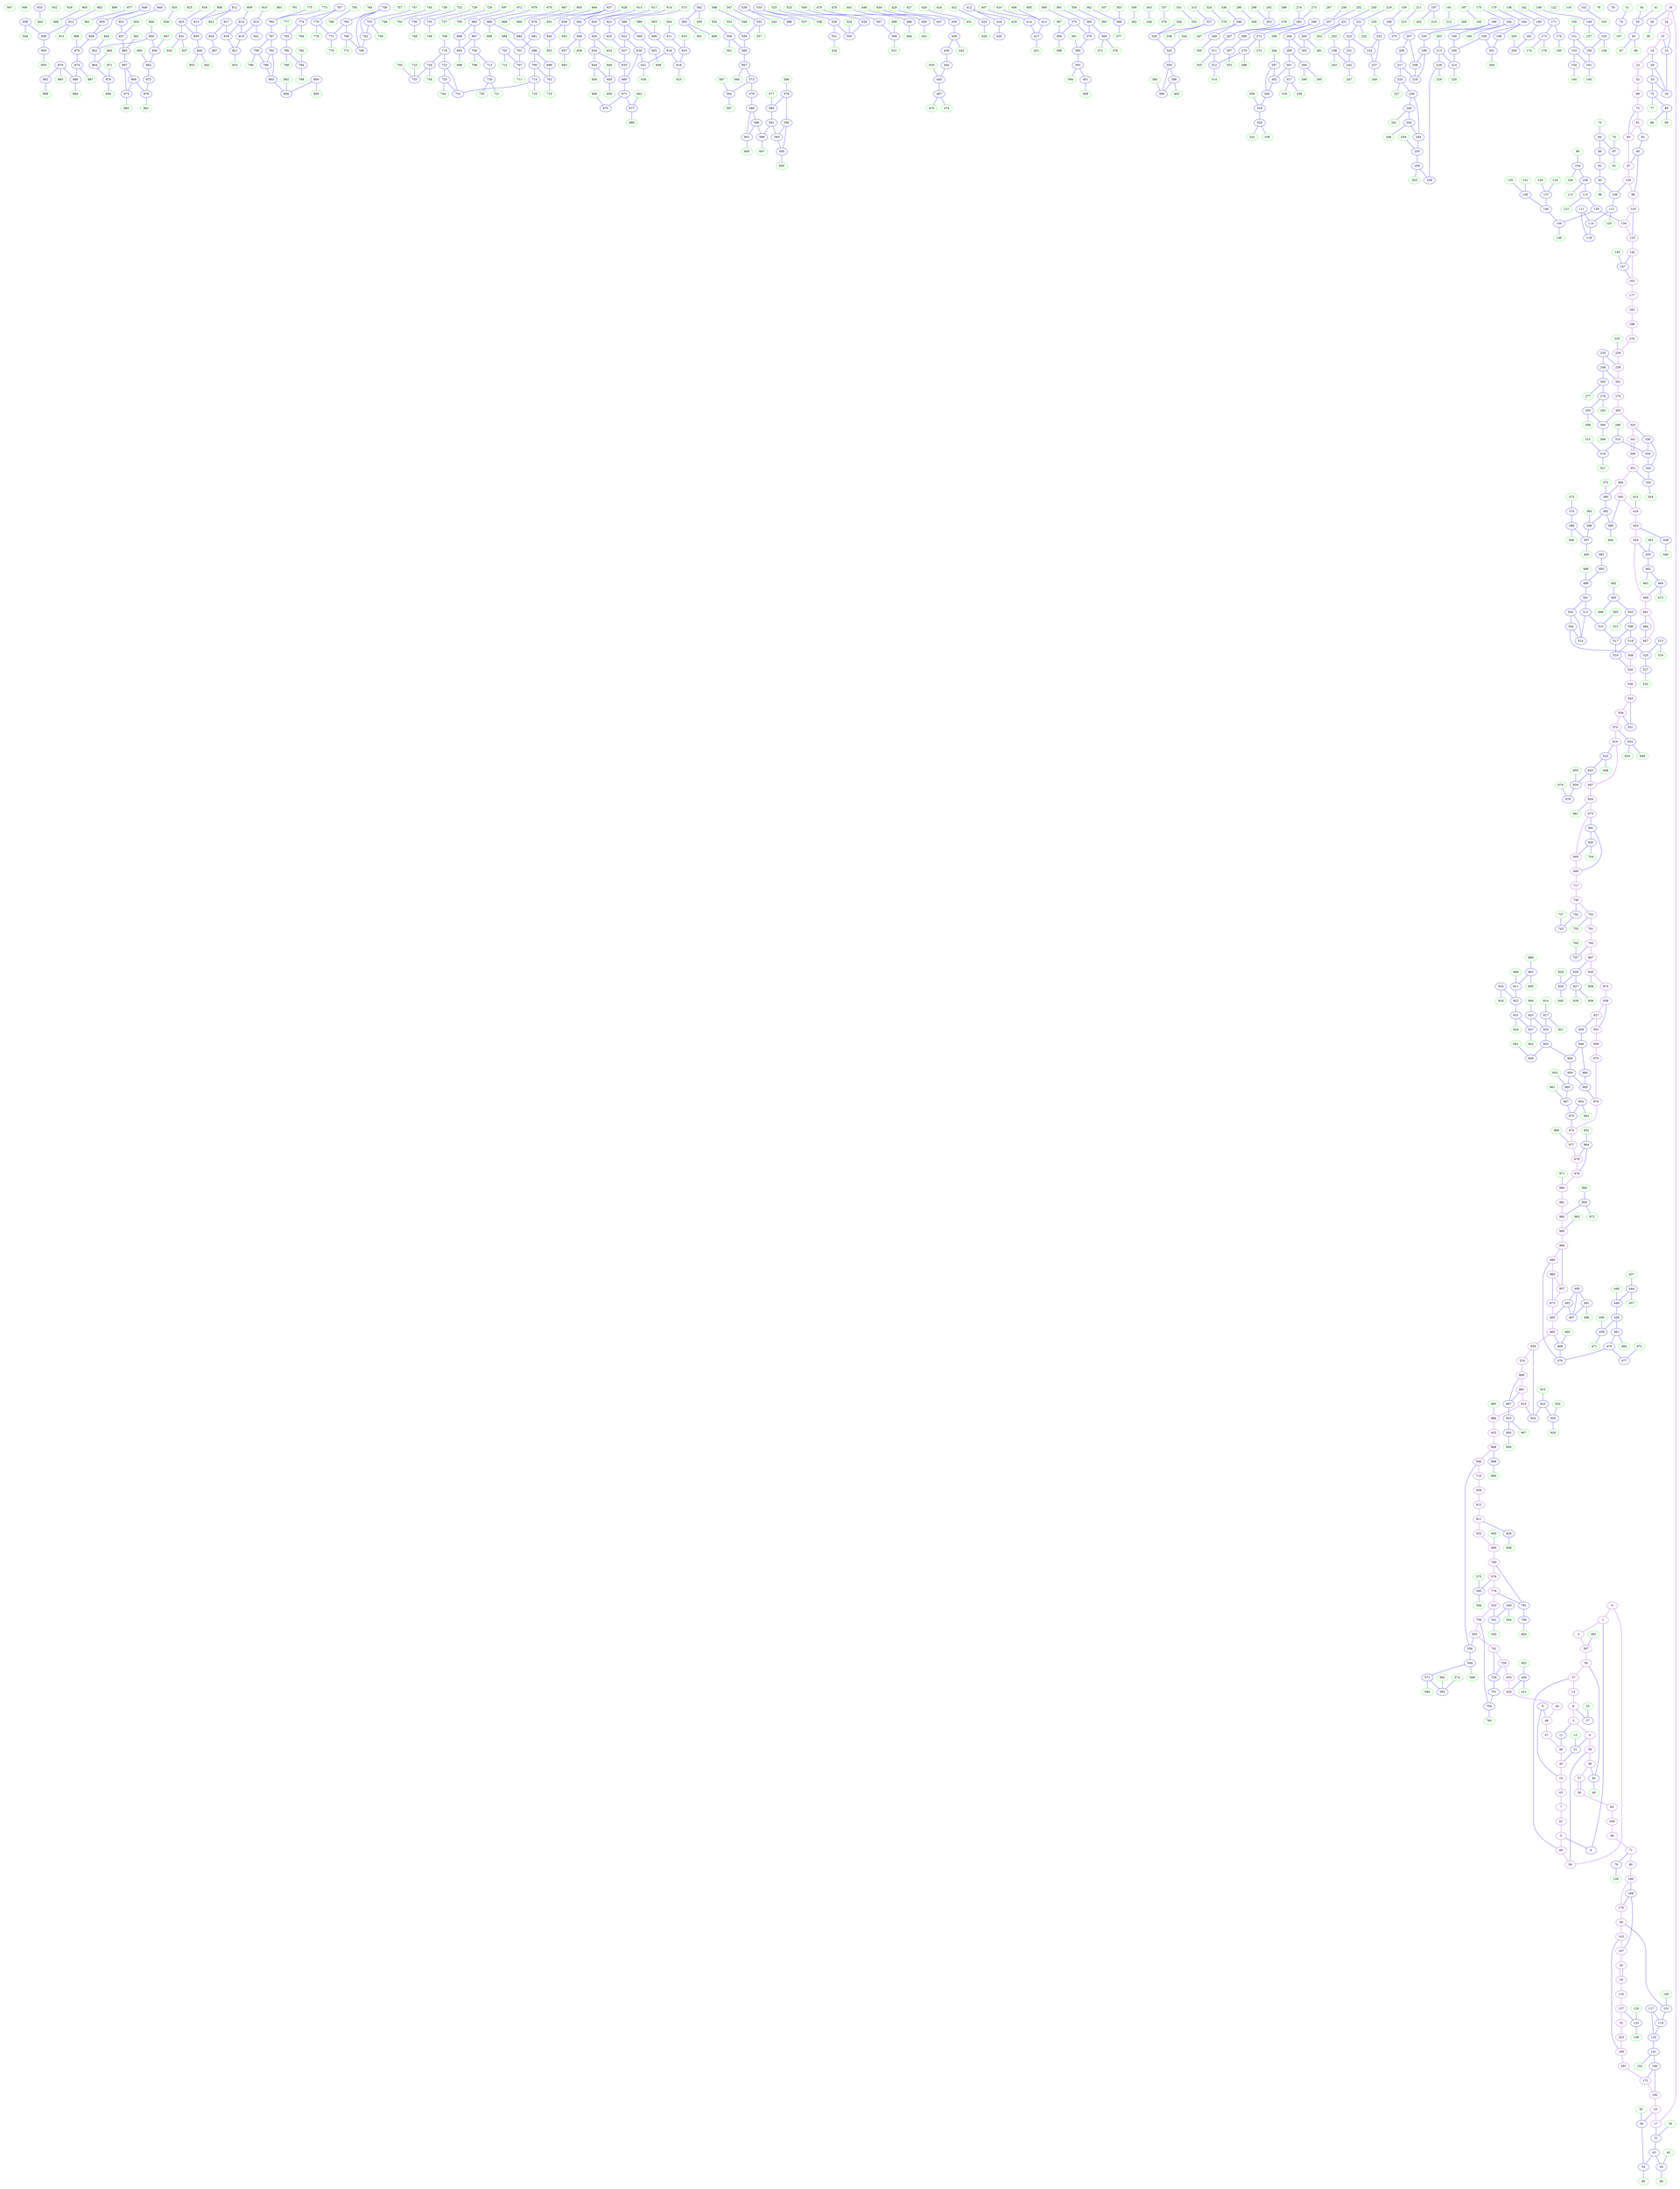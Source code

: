 digraph{
subgraph cluster_0 {
color = white
X97Y375I0 [label="0", pos="97,375!", color="purple"]
X103Y369I0 [label="1", pos="103,369!", color="purple"]
X110Y348I0 [label="2", pos="110,348!", color="purple"]
X110Y361I0 [label="3", pos="110,361!", color="purple"]
X115Y340I0 [label="4", pos="115,340!", color="purple"]
X116Y381I0 [label="5", pos="116,381!", color="purple"]
X117Y378I0 [label="6", pos="117,378!", color="blue"]
X123Y399I0 [label="7", pos="123,399!", color="purple"]
X129Y342I0 [label="8", pos="129,342!", color="purple"]
X134Y398I0 [label="9", pos="134,398!", color="blue"]
X134Y400I0 [label="10", pos="134,400!", color="purple"]
X135Y377I0 [label="11", pos="135,377!", color="blue"]
X136Y340I0 [label="12", pos="136,340!", color="purple"]
X138Y368I0 [label="13", pos="138,368!", color="green"]
X140Y212I0 [label="14", pos="140,212!", color="purple"]
X140Y218I0 [label="15", pos="140,218!", color="purple"]
X140Y228I0 [label="16", pos="140,228!", color="purple"]
X140Y242I0 [label="17", pos="140,242!", color="purple"]
X140Y258I0 [label="18", pos="140,258!", color="purple"]
X140Y292I0 [label="19", pos="140,292!", color="purple"]
X140Y293I0 [label="20", pos="140,293!", color="purple"]
X141Y368I0 [label="21", pos="141,368!", color="blue"]
X142Y201I0 [label="22", pos="142,201!", color="purple"]
X142Y218I0 [label="23", pos="142,218!", color="blue"]
X142Y219I0 [label="24", pos="142,219!", color="purple"]
X142Y359I0 [label="25", pos="142,359!", color="green"]
X143Y225I0 [label="26", pos="143,225!", color="blue"]
X143Y357I0 [label="27", pos="143,357!", color="blue"]
X144Y227I0 [label="28", pos="144,227!", color="green"]
X145Y209I0 [label="29", pos="145,209!", color="blue"]
X146Y230I0 [label="30", pos="146,230!", color="green"]
X146Y232I0 [label="31", pos="146,232!", color="blue"]
X146Y287I0 [label="32", pos="146,287!", color="purple"]
X147Y207I0 [label="33", pos="147,207!", color="blue"]
X147Y212I0 [label="34", pos="147,212!", color="blue"]
X148Y238I0 [label="35", pos="148,238!", color="green"]
X149Y241I0 [label="36", pos="149,241!", color="blue"]
X149Y334I0 [label="37", pos="149,334!", color="purple"]
X150Y311I0 [label="38", pos="150,311!", color="purple"]
X150Y322I0 [label="39", pos="150,322!", color="purple"]
X153Y418I0 [label="40", pos="153,418!", color="purple"]
X154Y263I0 [label="41", pos="154,263!", color="green"]
X156Y216I0 [label="42", pos="156,216!", color="green"]
X156Y223I0 [label="43", pos="156,223!", color="blue"]
X157Y323I0 [label="44", pos="157,323!", color="blue"]
X157Y383I0 [label="45", pos="157,383!", color="purple"]
X157Y391I0 [label="46", pos="157,391!", color="purple"]
X157Y402I0 [label="47", pos="157,402!", color="purple"]
X157Y412I0 [label="48", pos="157,412!", color="purple"]
X158Y310I0 [label="49", pos="158,310!", color="green"]
X159Y216I0 [label="50", pos="159,216!", color="blue"]
X160Y263I0 [label="51", pos="160,263!", color="green"]
X161Y181I0 [label="52", pos="161,181!", color="purple"]
X162Y222I0 [label="53", pos="162,222!", color="blue"]
X162Y244I0 [label="54", pos="162,244!", color="green"]
X162Y247I0 [label="55", pos="162,247!", color="blue"]
X162Y304I0 [label="56", pos="162,304!", color="purple"]
X162Y305I0 [label="57", pos="162,305!", color="purple"]
X162Y330I0 [label="58", pos="162,330!", color="purple"]
X162Y341I0 [label="59", pos="162,341!", color="purple"]
X162Y351I0 [label="60", pos="162,351!", color="purple"]
X162Y364I0 [label="61", pos="162,364!", color="purple"]
X165Y298I0 [label="62", pos="165,298!", color="purple"]
X165Y377I0 [label="63", pos="165,377!", color="purple"]
X166Y212I0 [label="64", pos="166,212!", color="green"]
X167Y241I0 [label="65", pos="167,241!", color="blue"]
X168Y216I0 [label="66", pos="168,216!", color="green"]
X168Y238I0 [label="67", pos="168,238!", color="green"]
X168Y243I0 [label="68", pos="168,243!", color="green"]
X170Y175I0 [label="69", pos="170,175!", color="purple"]
X171Y215I0 [label="70", pos="171,215!", color="green"]
X171Y292I0 [label="71", pos="171,292!", color="purple"]
X174Y176I0 [label="72", pos="174,176!", color="purple"]
X174Y208I0 [label="73", pos="174,208!", color="green"]
X174Y243I0 [label="74", pos="174,243!", color="blue"]
X175Y189I0 [label="75", pos="175,189!", color="blue"]
X175Y225I0 [label="76", pos="175,225!", color="blue"]
X176Y191I0 [label="77", pos="176,191!", color="green"]
X176Y198I0 [label="78", pos="176,198!", color="green"]
X177Y253I0 [label="79", pos="177,253!", color="blue"]
X177Y289I0 [label="80", pos="177,289!", color="purple"]
X178Y177I0 [label="81", pos="178,177!", color="purple"]
X178Y178I0 [label="82", pos="178,178!", color="blue"]
X179Y166I0 [label="83", pos="179,166!", color="purple"]
X179Y205I0 [label="84", pos="179,205!", color="blue"]
X180Y188I0 [label="85", pos="180,188!", color="blue"]
X180Y189I0 [label="86", pos="180,189!", color="green"]
X180Y206I0 [label="87", pos="180,206!", color="blue"]
X182Y184I0 [label="88", pos="182,184!", color="green"]
X183Y200I0 [label="89", pos="183,200!", color="blue"]
X184Y289I0 [label="90", pos="184,289!", color="purple"]
X186Y206I0 [label="91", pos="186,206!", color="green"]
X189Y191I0 [label="92", pos="189,191!", color="blue"]
X191Y189I0 [label="93", pos="191,189!", color="blue"]
X191Y283I0 [label="94", pos="191,283!", color="purple"]
X192Y163I0 [label="95", pos="192,163!", color="blue"]
X194Y159I0 [label="96", pos="194,159!", color="purple"]
X194Y166I0 [label="97", pos="194,166!", color="purple"]
X194Y172I0 [label="98", pos="194,172!", color="green"]
X194Y204I0 [label="99", pos="194,204!", color="green"]
X194Y266I0 [label="100", pos="194,266!", color="green"]
X195Y269I0 [label="101", pos="195,269!", color="blue"]
X196Y224I0 [label="102", pos="196,224!", color="blue"]
X196Y226I0 [label="103", pos="196,226!", color="green"]
X197Y199I0 [label="104", pos="197,199!", color="blue"]
X198Y166I0 [label="105", pos="198,166!", color="purple"]
X198Y201I0 [label="106", pos="198,201!", color="green"]
X198Y230I0 [label="107", pos="198,230!", color="green"]
X199Y196I0 [label="108", pos="199,196!", color="blue"]
X200Y169I0 [label="109", pos="200,169!", color="blue"]
X200Y276I0 [label="110", pos="200,276!", color="purple"]
X201Y165I0 [label="111", pos="201,165!", color="blue"]
X201Y168I0 [label="112", pos="201,168!", color="blue"]
X201Y197I0 [label="113", pos="201,197!", color="green"]
X202Y166I0 [label="114", pos="202,166!", color="blue"]
X202Y191I0 [label="115", pos="202,191!", color="blue"]
X202Y228I0 [label="116", pos="202,228!", color="green"]
X202Y253I0 [label="117", pos="202,253!", color="blue"]
X203Y163I0 [label="118", pos="203,163!", color="blue"]
X203Y258I0 [label="119", pos="203,258!", color="blue"]
X204Y168I0 [label="120", pos="204,168!", color="green"]
X204Y193I0 [label="121", pos="204,193!", color="green"]
X204Y202I0 [label="122", pos="204,202!", color="green"]
X207Y153I0 [label="123", pos="207,153!", color="purple"]
X207Y202I0 [label="124", pos="207,202!", color="green"]
X208Y157I0 [label="125", pos="208,157!", color="purple"]
X208Y233I0 [label="126", pos="208,233!", color="green"]
X209Y273I0 [label="127", pos="209,273!", color="purple"]
X210Y206I0 [label="128", pos="210,206!", color="green"]
X210Y266I0 [label="129", pos="210,266!", color="green"]
X211Y169I0 [label="130", pos="211,169!", color="blue"]
X211Y190I0 [label="131", pos="211,190!", color="green"]
X211Y251I0 [label="132", pos="211,251!", color="blue"]
X211Y269I0 [label="133", pos="211,269!", color="blue"]
X212Y157I0 [label="134", pos="212,157!", color="purple"]
X212Y189I0 [label="135", pos="212,189!", color="green"]
X212Y190I0 [label="136", pos="212,190!", color="blue"]
X212Y199I0 [label="137", pos="212,199!", color="blue"]
X212Y232I0 [label="138", pos="212,232!", color="green"]
X212Y264I0 [label="139", pos="212,264!", color="green"]
X214Y193I0 [label="140", pos="214,193!", color="blue"]
X214Y248I0 [label="141", pos="214,248!", color="blue"]
X216Y155I0 [label="142", pos="216,155!", color="purple"]
X217Y273I0 [label="143", pos="217,273!", color="purple"]
X218Y183I0 [label="144", pos="218,183!", color="blue"]
X220Y168I0 [label="145", pos="220,168!", color="green"]
X220Y180I0 [label="146", pos="220,180!", color="green"]
X222Y158I0 [label="147", pos="222,158!", color="blue"]
X222Y175I0 [label="148", pos="222,175!", color="green"]
X224Y173I0 [label="149", pos="224,173!", color="blue"]
X224Y189I0 [label="150", pos="224,189!", color="green"]
X225Y193I0 [label="151", pos="225,193!", color="blue"]
X226Y242I0 [label="152", pos="226,242!", color="green"]
X227Y195I0 [label="153", pos="227,195!", color="blue"]
X227Y201I0 [label="154", pos="227,201!", color="blue"]
X228Y180I0 [label="155", pos="228,180!", color="blue"]
X229Y188I0 [label="156", pos="229,188!", color="blue"]
X230Y162I0 [label="157", pos="230,162!", color="green"]
X230Y180I0 [label="158", pos="230,180!", color="green"]
X230Y238I0 [label="159", pos="230,238!", color="green"]
X230Y273I0 [label="160", pos="230,273!", color="purple"]
X231Y190I0 [label="161", pos="231,190!", color="blue"]
X232Y175I0 [label="162", pos="232,175!", color="green"]
X233Y154I0 [label="163", pos="233,154!", color="purple"]
X233Y205I0 [label="164", pos="233,205!", color="green"]
X234Y190I0 [label="165", pos="234,190!", color="green"]
X234Y248I0 [label="166", pos="234,248!", color="blue"]
X234Y268I0 [label="167", pos="234,268!", color="purple"]
X234Y271I0 [label="168", pos="234,271!", color="blue"]
X235Y258I0 [label="169", pos="235,258!", color="purple"]
X235Y271I0 [label="170", pos="235,271!", color="purple"]
X236Y172I0 [label="171", pos="236,172!", color="blue"]
X236Y251I0 [label="172", pos="236,251!", color="purple"]
X237Y173I0 [label="173", pos="237,173!", color="blue"]
X237Y181I0 [label="174", pos="237,181!", color="green"]
X237Y198I0 [label="175", pos="237,198!", color="green"]
X238Y165I0 [label="176", pos="238,165!", color="blue"]
X240Y153I0 [label="177", pos="240,153!", color="purple"]
X240Y174I0 [label="178", pos="240,174!", color="green"]
X241Y203I0 [label="179", pos="241,203!", color="green"]
X241Y225I0 [label="180", pos="241,225!", color="blue"]
X242Y226I0 [label="181", pos="242,226!", color="blue"]
X242Y248I0 [label="182", pos="242,248!", color="purple"]
X243Y150I0 [label="183", pos="243,150!", color="purple"]
X243Y187I0 [label="184", pos="243,187!", color="blue"]
X244Y164I0 [label="185", pos="244,164!", color="green"]
X244Y179I0 [label="186", pos="244,179!", color="green"]
X245Y174I0 [label="187", pos="245,174!", color="green"]
X247Y147I0 [label="188", pos="247,147!", color="purple"]
X247Y190I0 [label="189", pos="247,190!", color="blue"]
X247Y195I0 [label="190", pos="247,195!", color="blue"]
X248Y169I0 [label="191", pos="248,169!", color="green"]
X248Y171I0 [label="192", pos="248,171!", color="green"]
X248Y184I0 [label="193", pos="248,184!", color="blue"]
X248Y202I0 [label="194", pos="248,202!", color="blue"]
X249Y201I0 [label="195", pos="249,201!", color="blue"]
X249Y203I0 [label="196", pos="249,203!", color="blue"]
X249Y213I0 [label="197", pos="249,213!", color="blue"]
X249Y237I0 [label="198", pos="249,237!", color="blue"]
X250Y181I0 [label="199", pos="250,181!", color="blue"]
X250Y199I0 [label="200", pos="250,199!", color="blue"]
X250Y202I0 [label="201", pos="250,202!", color="blue"]
X250Y215I0 [label="202", pos="250,215!", color="green"]
X252Y189I0 [label="203", pos="252,189!", color="green"]
X252Y205I0 [label="204", pos="252,205!", color="green"]
X252Y225I0 [label="205", pos="252,225!", color="green"]
X252Y226I0 [label="206", pos="252,226!", color="blue"]
X253Y170I0 [label="207", pos="253,170!", color="blue"]
X253Y172I0 [label="208", pos="253,172!", color="blue"]
X254Y168I0 [label="209", pos="254,168!", color="blue"]
X254Y210I0 [label="210", pos="254,210!", color="green"]
X255Y212I0 [label="211", pos="255,212!", color="green"]
X256Y158I0 [label="212", pos="256,158!", color="green"]
X256Y188I0 [label="213", pos="256,188!", color="blue"]
X256Y193I0 [label="214", pos="256,193!", color="blue"]
X256Y212I0 [label="215", pos="256,212!", color="green"]
X257Y138I0 [label="216", pos="257,138!", color="purple"]
X257Y167I0 [label="217", pos="257,167!", color="blue"]
X257Y173I0 [label="218", pos="257,173!", color="blue"]
X257Y208I0 [label="219", pos="257,208!", color="green"]
X258Y192I0 [label="220", pos="258,192!", color="green"]
X258Y208I0 [label="221", pos="258,208!", color="blue"]
X258Y211I0 [label="222", pos="258,211!", color="green"]
X261Y206I0 [label="223", pos="261,206!", color="blue"]
X262Y146I0 [label="224", pos="262,146!", color="green"]
X262Y160I0 [label="225", pos="262,160!", color="blue"]
X263Y140I0 [label="226", pos="263,140!", color="purple"]
X264Y160I0 [label="227", pos="264,160!", color="green"]
X264Y174I0 [label="228", pos="264,174!", color="blue"]
X265Y174I0 [label="229", pos="265,174!", color="green"]
X265Y188I0 [label="230", pos="265,188!", color="green"]
X265Y211I0 [label="231", pos="265,211!", color="blue"]
X266Y218I0 [label="232", pos="266,218!", color="green"]
X267Y187I0 [label="233", pos="267,187!", color="blue"]
X268Y188I0 [label="234", pos="268,188!", color="blue"]
X269Y147I0 [label="235", pos="269,147!", color="blue"]
X271Y156I0 [label="236", pos="271,156!", color="blue"]
X271Y177I0 [label="237", pos="271,177!", color="blue"]
X271Y217I0 [label="238", pos="271,217!", color="blue"]
X272Y136I0 [label="239", pos="272,136!", color="purple"]
X272Y159I0 [label="240", pos="272,159!", color="blue"]
X272Y162I0 [label="241", pos="272,162!", color="green"]
X272Y206I0 [label="242", pos="272,206!", color="blue"]
X272Y219I0 [label="243", pos="272,219!", color="green"]
X273Y159I0 [label="244", pos="273,159!", color="blue"]
X274Y157I0 [label="245", pos="274,157!", color="blue"]
X274Y161I0 [label="246", pos="274,161!", color="green"]
X274Y198I0 [label="247", pos="274,198!", color="green"]
X275Y148I0 [label="248", pos="275,148!", color="blue"]
X276Y192I0 [label="249", pos="276,192!", color="green"]
X276Y219I0 [label="250", pos="276,219!", color="green"]
X277Y217I0 [label="251", pos="277,217!", color="blue"]
X278Y207I0 [label="252", pos="278,207!", color="green"]
X278Y219I0 [label="253", pos="278,219!", color="green"]
X280Y157I0 [label="254", pos="280,157!", color="green"]
X280Y158I0 [label="255", pos="280,158!", color="blue"]
X280Y196I0 [label="256", pos="280,196!", color="green"]
X280Y203I0 [label="257", pos="280,203!", color="blue"]
X281Y159I0 [label="258", pos="281,159!", color="blue"]
X281Y161I0 [label="259", pos="281,161!", color="blue"]
X281Y213I0 [label="260", pos="281,213!", color="blue"]
X283Y127I0 [label="261", pos="283,127!", color="purple"]
X283Y149I0 [label="262", pos="283,149!", color="blue"]
X286Y160I0 [label="263", pos="286,160!", color="green"]
X286Y208I0 [label="264", pos="286,208!", color="blue"]
X286Y210I0 [label="265", pos="286,210!", color="blue"]
X287Y189I0 [label="266", pos="287,189!", color="blue"]
X288Y145I0 [label="267", pos="288,145!", color="green"]
X288Y203I0 [label="268", pos="288,203!", color="green"]
X288Y230I0 [label="269", pos="288,230!", color="green"]
X288Y232I0 [label="270", pos="288,232!", color="blue"]
X289Y188I0 [label="271", pos="289,188!", color="blue"]
X290Y192I0 [label="272", pos="290,192!", color="green"]
X292Y166I0 [label="273", pos="292,166!", color="green"]
X292Y168I0 [label="274", pos="292,168!", color="green"]
X293Y119I0 [label="275", pos="293,119!", color="purple"]
X294Y147I0 [label="276", pos="294,147!", color="blue"]
X294Y157I0 [label="277", pos="294,157!", color="green"]
X294Y170I0 [label="278", pos="294,170!", color="green"]
X294Y182I0 [label="279", pos="294,182!", color="blue"]
X294Y205I0 [label="280", pos="294,205!", color="blue"]
X294Y219I0 [label="281", pos="294,219!", color="green"]
X295Y148I0 [label="282", pos="295,148!", color="green"]
X295Y167I0 [label="283", pos="295,167!", color="blue"]
X295Y206I0 [label="284", pos="295,206!", color="blue"]
X295Y207I0 [label="285", pos="295,207!", color="green"]
X296Y152I0 [label="286", pos="296,152!", color="green"]
X296Y168I0 [label="287", pos="296,168!", color="blue"]
X296Y182I0 [label="288", pos="296,182!", color="green"]
X296Y228I0 [label="289", pos="296,228!", color="green"]
X298Y206I0 [label="290", pos="298,206!", color="green"]
X301Y244I0 [label="291", pos="301,244!", color="purple"]
X302Y226I0 [label="292", pos="302,226!", color="green"]
X303Y129I0 [label="293", pos="303,129!", color="blue"]
X304Y205I0 [label="294", pos="304,205!", color="green"]
X304Y210I0 [label="295", pos="304,210!", color="green"]
X304Y220I0 [label="296", pos="304,220!", color="green"]
X305Y203I0 [label="297", pos="305,203!", color="blue"]
X306Y128I0 [label="298", pos="306,128!", color="green"]
X306Y158I0 [label="299", pos="306,158!", color="blue"]
X306Y210I0 [label="300", pos="306,210!", color="green"]
X307Y189I0 [label="301", pos="307,189!", color="blue"]
X307Y200I0 [label="302", pos="307,200!", color="blue"]
X307Y226I0 [label="303", pos="307,226!", color="blue"]
X308Y204I0 [label="304", pos="308,204!", color="blue"]
X309Y108I0 [label="305", pos="309,108!", color="purple"]
X309Y109I0 [label="306", pos="309,109!", color="blue"]
X309Y156I0 [label="307", pos="309,156!", color="blue"]
X310Y127I0 [label="308", pos="310,127!", color="green"]
X310Y213I0 [label="309", pos="310,213!", color="green"]
X311Y143I0 [label="310", pos="311,143!", color="blue"]
X311Y166I0 [label="311", pos="311,166!", color="blue"]
X311Y171I0 [label="312", pos="311,171!", color="blue"]
X312Y128I0 [label="313", pos="312,128!", color="green"]
X312Y173I0 [label="314", pos="312,173!", color="green"]
X313Y192I0 [label="315", pos="313,192!", color="green"]
X314Y132I0 [label="316", pos="314,132!", color="blue"]
X314Y178I0 [label="317", pos="314,178!", color="blue"]
X314Y210I0 [label="318", pos="314,210!", color="blue"]
X315Y178I0 [label="319", pos="315,178!", color="green"]
X315Y211I0 [label="320", pos="315,211!", color="blue"]
X316Y131I0 [label="321", pos="316,131!", color="green"]
X316Y214I0 [label="322", pos="316,214!", color="green"]
X316Y243I0 [label="323", pos="316,243!", color="purple"]
X318Y217I0 [label="324", pos="318,217!", color="green"]
X319Y105I0 [label="325", pos="319,105!", color="purple"]
X319Y180I0 [label="326", pos="319,180!", color="green"]
X319Y200I0 [label="327", pos="319,200!", color="blue"]
X320Y166I0 [label="328", pos="320,166!", color="green"]
X320Y199I0 [label="329", pos="320,199!", color="blue"]
X321Y113I0 [label="330", pos="321,113!", color="blue"]
X321Y174I0 [label="331", pos="321,174!", color="green"]
X321Y175I0 [label="332", pos="321,175!", color="green"]
X323Y143I0 [label="333", pos="323,143!", color="green"]
X324Y130I0 [label="334", pos="324,130!", color="blue"]
X324Y158I0 [label="335", pos="324,158!", color="green"]
X324Y172I0 [label="336", pos="324,172!", color="green"]
X324Y190I0 [label="337", pos="324,190!", color="green"]
X324Y208I0 [label="338", pos="324,208!", color="green"]
X324Y212I0 [label="339", pos="324,212!", color="green"]
X325Y99I0 [label="340", pos="325,99!", color="purple"]
X326Y104I0 [label="341", pos="326,104!", color="purple"]
X326Y121I0 [label="342", pos="326,121!", color="blue"]
X326Y185I0 [label="343", pos="326,185!", color="green"]
X326Y207I0 [label="344", pos="326,207!", color="green"]
X327Y205I0 [label="345", pos="327,205!", color="blue"]
X328Y167I0 [label="346", pos="328,167!", color="blue"]
X328Y175I0 [label="347", pos="328,175!", color="green"]
X328Y183I0 [label="348", pos="328,183!", color="green"]
X329Y164I0 [label="349", pos="329,164!", color="blue"]
X329Y207I0 [label="350", pos="329,207!", color="blue"]
X330Y94I0 [label="351", pos="330,94!", color="purple"]
X330Y111I0 [label="352", pos="330,111!", color="blue"]
X330Y179I0 [label="353", pos="330,179!", color="green"]
X332Y113I0 [label="354", pos="332,113!", color="green"]
X332Y157I0 [label="355", pos="332,157!", color="green"]
X332Y192I0 [label="356", pos="332,192!", color="green"]
X332Y236I0 [label="357", pos="332,236!", color="green"]
X333Y243I0 [label="358", pos="333,243!", color="purple"]
X334Y117I0 [label="359", pos="334,117!", color="green"]
X334Y118I0 [label="360", pos="334,118!", color="green"]
X334Y175I0 [label="361", pos="334,175!", color="green"]
X334Y185I0 [label="362", pos="334,185!", color="green"]
X334Y230I0 [label="363", pos="334,230!", color="green"]
X335Y89I0 [label="364", pos="335,89!", color="purple"]
X335Y173I0 [label="365", pos="335,173!", color="blue"]
X335Y183I0 [label="366", pos="335,183!", color="blue"]
X336Y151I0 [label="367", pos="336,151!", color="green"]
X336Y158I0 [label="368", pos="336,158!", color="green"]
X336Y174I0 [label="369", pos="336,174!", color="blue"]
X336Y228I0 [label="370", pos="336,228!", color="green"]
X337Y174I0 [label="371", pos="337,174!", color="green"]
X338Y111I0 [label="372", pos="338,111!", color="green"]
X338Y119I0 [label="373", pos="338,119!", color="green"]
X338Y120I0 [label="374", pos="338,120!", color="blue"]
X338Y158I0 [label="375", pos="338,158!", color="blue"]
X338Y176I0 [label="376", pos="338,176!", color="green"]
X338Y187I0 [label="377", pos="338,187!", color="green"]
X338Y204I0 [label="378", pos="338,204!", color="green"]
X339Y166I0 [label="379", pos="339,166!", color="blue"]
X340Y102I0 [label="380", pos="340,102!", color="blue"]
X340Y174I0 [label="381", pos="340,174!", color="green"]
X340Y203I0 [label="382", pos="340,203!", color="green"]
X340Y206I0 [label="383", pos="340,206!", color="green"]
X341Y143I0 [label="384", pos="341,143!", color="blue"]
X341Y171I0 [label="385", pos="341,171!", color="blue"]
X341Y223I0 [label="386", pos="341,223!", color="blue"]
X341Y243I0 [label="387", pos="341,243!", color="purple"]
X343Y113I0 [label="388", pos="343,113!", color="blue"]
X343Y216I0 [label="389", pos="343,216!", color="blue"]
X344Y110I0 [label="390", pos="344,110!", color="green"]
X344Y179I0 [label="391", pos="344,179!", color="blue"]
X345Y97I0 [label="392", pos="345,97!", color="blue"]
X346Y108I0 [label="393", pos="346,108!", color="green"]
X346Y204I0 [label="394", pos="346,204!", color="green"]
X347Y80I0 [label="395", pos="347,80!", color="purple"]
X348Y108I0 [label="396", pos="348,108!", color="blue"]
X348Y112I0 [label="397", pos="348,112!", color="blue"]
X348Y118I0 [label="398", pos="348,118!", color="green"]
X349Y87I0 [label="399", pos="349,87!", color="blue"]
X349Y113I0 [label="400", pos="349,113!", color="green"]
X349Y161I0 [label="401", pos="349,161!", color="blue"]
X350Y206I0 [label="402", pos="350,206!", color="green"]
X350Y239I0 [label="403", pos="350,239!", color="green"]
X352Y88I0 [label="404", pos="352,88!", color="green"]
X352Y125I0 [label="405", pos="352,125!", color="green"]
X352Y184I0 [label="406", pos="352,184!", color="green"]
X352Y202I0 [label="407", pos="352,202!", color="green"]
X353Y211I0 [label="408", pos="353,211!", color="blue"]
X354Y167I0 [label="409", pos="354,167!", color="green"]
X354Y181I0 [label="410", pos="354,181!", color="green"]
X354Y208I0 [label="411", pos="354,208!", color="green"]
X355Y134I0 [label="412", pos="355,134!", color="blue"]
X355Y184I0 [label="413", pos="355,184!", color="blue"]
X355Y200I0 [label="414", pos="355,200!", color="blue"]
X356Y102I0 [label="415", pos="356,102!", color="green"]
X356Y130I0 [label="416", pos="356,130!", color="blue"]
X357Y188I0 [label="417", pos="357,188!", color="blue"]
X358Y134I0 [label="418", pos="358,134!", color="green"]
X359Y79I0 [label="419", pos="359,79!", color="purple"]
X360Y126I0 [label="420", pos="360,126!", color="blue"]
X360Y188I0 [label="421", pos="360,188!", color="green"]
X361Y133I0 [label="422", pos="361,133!", color="green"]
X362Y150I0 [label="423", pos="362,150!", color="blue"]
X362Y182I0 [label="424", pos="362,182!", color="green"]
X362Y242I0 [label="425", pos="362,242!", color="purple"]
X364Y210I0 [label="426", pos="364,210!", color="green"]
X366Y137I0 [label="427", pos="366,137!", color="green"]
X366Y146I0 [label="428", pos="366,146!", color="green"]
X366Y182I0 [label="429", pos="366,182!", color="green"]
X367Y185I0 [label="430", pos="367,185!", color="blue"]
X367Y218I0 [label="431", pos="367,218!", color="green"]
X368Y79I0 [label="432", pos="368,79!", color="purple"]
X368Y243I0 [label="433", pos="368,243!", color="purple"]
X370Y144I0 [label="434", pos="370,144!", color="green"]
X370Y148I0 [label="435", pos="370,148!", color="green"]
X370Y171I0 [label="436", pos="370,171!", color="blue"]
X370Y192I0 [label="437", pos="370,192!", color="green"]
X371Y87I0 [label="438", pos="371,87!", color="blue"]
X371Y163I0 [label="439", pos="371,163!", color="blue"]
X372Y83I0 [label="440", pos="372,83!", color="green"]
X372Y118I0 [label="441", pos="372,118!", color="green"]
X372Y151I0 [label="442", pos="372,151!", color="blue"]
X372Y170I0 [label="443", pos="372,170!", color="green"]
X372Y192I0 [label="444", pos="372,192!", color="blue"]
X373Y149I0 [label="445", pos="373,149!", color="blue"]
X374Y132I0 [label="446", pos="374,132!", color="green"]
X374Y136I0 [label="447", pos="374,136!", color="blue"]
X374Y186I0 [label="448", pos="374,186!", color="green"]
X374Y189I0 [label="449", pos="374,189!", color="blue"]
X375Y103I0 [label="450", pos="375,103!", color="blue"]
X376Y84I0 [label="451", pos="376,84!", color="green"]
X378Y91I0 [label="452", pos="378,91!", color="green"]
X378Y243I0 [label="453", pos="378,243!", color="purple"]
X380Y79I0 [label="454", pos="380,79!", color="purple"]
X380Y80I0 [label="455", pos="380,80!", color="blue"]
X380Y155I0 [label="456", pos="380,155!", color="green"]
X380Y218I0 [label="457", pos="380,218!", color="green"]
X381Y171I0 [label="458", pos="381,171!", color="blue"]
X382Y153I0 [label="459", pos="382,153!", color="blue"]
X383Y223I0 [label="460", pos="383,223!", color="green"]
X384Y184I0 [label="461", pos="384,184!", color="blue"]
X386Y88I0 [label="462", pos="386,88!", color="blue"]
X386Y97I0 [label="463", pos="386,97!", color="green"]
X386Y184I0 [label="464", pos="386,184!", color="green"]
X386Y243I0 [label="465", pos="386,243!", color="purple"]
X387Y87I0 [label="466", pos="387,87!", color="blue"]
X387Y135I0 [label="467", pos="387,135!", color="blue"]
X387Y234I0 [label="468", pos="387,234!", color="blue"]
X388Y71I0 [label="469", pos="388,71!", color="purple"]
X388Y130I0 [label="470", pos="388,130!", color="green"]
X388Y146I0 [label="471", pos="388,146!", color="green"]
X388Y192I0 [label="472", pos="388,192!", color="green"]
X390Y88I0 [label="473", pos="390,88!", color="green"]
X390Y134I0 [label="474", pos="390,134!", color="green"]
X390Y218I0 [label="475", pos="390,218!", color="blue"]
X390Y234I0 [label="476", pos="390,234!", color="blue"]
X391Y192I0 [label="477", pos="391,192!", color="blue"]
X392Y145I0 [label="478", pos="392,145!", color="green"]
X392Y170I0 [label="479", pos="392,170!", color="green"]
X392Y243I0 [label="480", pos="392,243!", color="purple"]
X394Y67I0 [label="481", pos="394,67!", color="purple"]
X394Y128I0 [label="482", pos="394,128!", color="green"]
X395Y107I0 [label="483", pos="395,107!", color="blue"]
X396Y79I0 [label="484", pos="396,79!", color="blue"]
X397Y103I0 [label="485", pos="397,103!", color="blue"]
X397Y153I0 [label="486", pos="397,153!", color="blue"]
X400Y67I0 [label="487", pos="400,67!", color="purple"]
X400Y88I0 [label="488", pos="400,88!", color="green"]
X401Y91I0 [label="489", pos="401,91!", color="blue"]
X402Y242I0 [label="490", pos="402,242!", color="blue"]
X403Y217I0 [label="491", pos="403,217!", color="blue"]
X403Y245I0 [label="492", pos="403,245!", color="blue"]
X403Y246I0 [label="493", pos="403,246!", color="purple"]
X404Y138I0 [label="494", pos="404,138!", color="green"]
X405Y108I0 [label="495", pos="405,108!", color="blue"]
X405Y174I0 [label="496", pos="405,174!", color="green"]
X405Y241I0 [label="497", pos="405,241!", color="blue"]
X406Y111I0 [label="498", pos="406,111!", color="green"]
X406Y151I0 [label="499", pos="406,151!", color="green"]
X406Y162I0 [label="500", pos="406,162!", color="green"]
X407Y79I0 [label="501", pos="407,79!", color="blue"]
X409Y73I0 [label="502", pos="409,73!", color="blue"]
X409Y94I0 [label="503", pos="409,94!", color="blue"]
X410Y72I0 [label="504", pos="410,72!", color="blue"]
X410Y86I0 [label="505", pos="410,86!", color="green"]
X410Y92I0 [label="506", pos="410,92!", color="blue"]
X410Y157I0 [label="507", pos="410,157!", color="blue"]
X411Y67I0 [label="508", pos="411,67!", color="purple"]
X411Y148I0 [label="509", pos="411,148!", color="blue"]
X411Y253I0 [label="510", pos="411,253!", color="purple"]
X412Y80I0 [label="511", pos="412,80!", color="blue"]
X412Y94I0 [label="512", pos="412,94!", color="green"]
X412Y117I0 [label="513", pos="412,117!", color="blue"]
X413Y79I0 [label="514", pos="413,79!", color="blue"]
X413Y86I0 [label="515", pos="413,86!", color="blue"]
X413Y119I0 [label="516", pos="413,119!", color="green"]
X414Y88I0 [label="517", pos="414,88!", color="blue"]
X414Y92I0 [label="518", pos="414,92!", color="blue"]
X415Y89I0 [label="519", pos="415,89!", color="blue"]
X415Y112I0 [label="520", pos="415,112!", color="blue"]
X417Y121I0 [label="521", pos="417,121!", color="green"]
X417Y260I0 [label="522", pos="417,260!", color="purple"]
X420Y150I0 [label="523", pos="420,150!", color="green"]
X420Y155I0 [label="524", pos="420,155!", color="green"]
X420Y202I0 [label="525", pos="420,202!", color="green"]
X421Y67I0 [label="526", pos="421,67!", color="purple"]
X422Y102I0 [label="527", pos="422,102!", color="blue"]
X422Y202I0 [label="528", pos="422,202!", color="blue"]
X423Y150I0 [label="529", pos="423,150!", color="blue"]
X423Y153I0 [label="530", pos="423,153!", color="blue"]
X423Y210I0 [label="531", pos="423,210!", color="blue"]
X424Y102I0 [label="532", pos="424,102!", color="green"]
X424Y267I0 [label="533", pos="424,267!", color="purple"]
X426Y210I0 [label="534", pos="426,210!", color="green"]
X427Y114I0 [label="535", pos="427,114!", color="blue"]
X428Y68I0 [label="536", pos="428,68!", color="purple"]
X428Y103I0 [label="537", pos="428,103!", color="green"]
X430Y114I0 [label="538", pos="430,114!", color="green"]
X430Y134I0 [label="539", pos="430,134!", color="blue"]
X430Y236I0 [label="540", pos="430,236!", color="blue"]
X430Y245I0 [label="541", pos="430,245!", color="blue"]
X431Y141I0 [label="542", pos="431,141!", color="green"]
X432Y67I0 [label="543", pos="432,67!", color="purple"]
X432Y236I0 [label="544", pos="432,236!", color="green"]
X432Y247I0 [label="545", pos="432,247!", color="green"]
X432Y263I0 [label="546", pos="432,263!", color="purple"]
X433Y78I0 [label="547", pos="433,78!", color="green"]
X433Y257I0 [label="548", pos="433,257!", color="green"]
X433Y259I0 [label="549", pos="433,259!", color="green"]
X434Y64I0 [label="550", pos="434,64!", color="purple"]
X434Y65I0 [label="551", pos="434,65!", color="blue"]
X434Y81I0 [label="552", pos="434,81!", color="blue"]
X434Y108I0 [label="553", pos="434,108!", color="green"]
X434Y128I0 [label="554", pos="434,128!", color="green"]
X434Y273I0 [label="555", pos="434,273!", color="purple"]
X435Y269I0 [label="556", pos="435,269!", color="blue"]
X436Y80I0 [label="557", pos="436,80!", color="green"]
X436Y123I0 [label="558", pos="436,123!", color="blue"]
X437Y108I0 [label="559", pos="437,108!", color="blue"]
X438Y109I0 [label="560", pos="438,109!", color="blue"]
X438Y122I0 [label="561", pos="438,122!", color="green"]
X439Y135I0 [label="562", pos="439,135!", color="blue"]
X440Y132I0 [label="563", pos="440,132!", color="blue"]
X440Y246I0 [label="564", pos="440,246!", color="blue"]
X441Y139I0 [label="565", pos="441,139!", color="green"]
X442Y70I0 [label="566", pos="442,70!", color="green"]
X442Y106I0 [label="567", pos="442,106!", color="blue"]
X442Y107I0 [label="568", pos="442,107!", color="green"]
X442Y246I0 [label="569", pos="442,246!", color="green"]
X443Y61I0 [label="570", pos="443,61!", color="purple"]
X443Y214I0 [label="571", pos="443,214!", color="blue"]
X444Y102I0 [label="572", pos="444,102!", color="blue"]
X444Y112I0 [label="573", pos="444,112!", color="green"]
X444Y148I0 [label="574", pos="444,148!", color="green"]
X444Y256I0 [label="575", pos="444,256!", color="green"]
X444Y273I0 [label="576", pos="444,273!", color="purple"]
X445Y79I0 [label="577", pos="445,79!", color="green"]
X445Y91I0 [label="578", pos="445,91!", color="blue"]
X446Y76I0 [label="579", pos="446,76!", color="blue"]
X446Y77I0 [label="580", pos="446,77!", color="blue"]
X446Y138I0 [label="581", pos="446,138!", color="green"]
X446Y140I0 [label="582", pos="446,140!", color="green"]
X446Y148I0 [label="583", pos="446,148!", color="blue"]
X446Y214I0 [label="584", pos="446,214!", color="green"]
X446Y256I0 [label="585", pos="446,256!", color="blue"]
X447Y89I0 [label="586", pos="447,89!", color="blue"]
X447Y98I0 [label="587", pos="447,98!", color="green"]
X447Y112I0 [label="588", pos="447,112!", color="blue"]
X447Y132I0 [label="589", pos="447,132!", color="green"]
X448Y75I0 [label="590", pos="448,75!", color="blue"]
X448Y79I0 [label="591", pos="448,79!", color="blue"]
X448Y98I0 [label="592", pos="448,98!", color="blue"]
X449Y76I0 [label="593", pos="449,76!", color="blue"]
X449Y227I0 [label="594", pos="449,227!", color="green"]
X450Y74I0 [label="595", pos="450,74!", color="blue"]
X450Y83I0 [label="596", pos="450,83!", color="blue"]
X450Y96I0 [label="597", pos="450,96!", color="green"]
X451Y82I0 [label="598", pos="451,82!", color="blue"]
X451Y107I0 [label="599", pos="451,107!", color="blue"]
X452Y73I0 [label="600", pos="452,73!", color="green"]
X452Y88I0 [label="601", pos="452,88!", color="blue"]
X452Y105I0 [label="602", pos="452,105!", color="blue"]
X452Y141I0 [label="603", pos="452,141!", color="green"]
X452Y152I0 [label="604", pos="452,152!", color="green"]
X453Y88I0 [label="605", pos="453,88!", color="green"]
X453Y139I0 [label="606", pos="453,139!", color="blue"]
X454Y82I0 [label="607", pos="454,82!", color="green"]
X454Y102I0 [label="608", pos="454,102!", color="green"]
X454Y124I0 [label="609", pos="454,124!", color="green"]
X454Y150I0 [label="610", pos="454,150!", color="green"]
X454Y156I0 [label="611", pos="454,156!", color="blue"]
X454Y273I0 [label="612", pos="454,273!", color="purple"]
X456Y76I0 [label="613", pos="456,76!", color="green"]
X456Y93I0 [label="614", pos="456,93!", color="green"]
X456Y153I0 [label="615", pos="456,153!", color="blue"]
X457Y141I0 [label="616", pos="457,141!", color="blue"]
X458Y83I0 [label="617", pos="458,83!", color="green"]
X458Y147I0 [label="618", pos="458,147!", color="blue"]
X459Y61I0 [label="619", pos="459,61!", color="purple"]
X459Y81I0 [label="620", pos="459,81!", color="blue"]
X459Y100I0 [label="621", pos="459,100!", color="blue"]
X459Y115I0 [label="622", pos="459,115!", color="blue"]
X460Y149I0 [label="623", pos="460,149!", color="green"]
X461Y75I0 [label="624", pos="461,75!", color="blue"]
X461Y101I0 [label="625", pos="461,101!", color="blue"]
X462Y78I0 [label="626", pos="462,78!", color="green"]
X462Y102I0 [label="627", pos="462,102!", color="blue"]
X462Y176I0 [label="628", pos="462,176!", color="green"]
X463Y85I0 [label="629", pos="463,85!", color="blue"]
X463Y125I0 [label="630", pos="463,125!", color="blue"]
X463Y127I0 [label="631", pos="463,127!", color="blue"]
X464Y64I0 [label="632", pos="464,64!", color="blue"]
X464Y80I0 [label="633", pos="464,80!", color="green"]
X464Y86I0 [label="634", pos="464,86!", color="blue"]
X464Y100I0 [label="635", pos="464,100!", color="blue"]
X465Y134I0 [label="636", pos="465,134!", color="green"]
X465Y197I0 [label="637", pos="465,197!", color="blue"]
X465Y200I0 [label="638", pos="465,200!", color="blue"]
X465Y277I0 [label="639", pos="465,277!", color="purple"]
X466Y91I0 [label="640", pos="466,91!", color="green"]
X466Y175I0 [label="641", pos="466,175!", color="blue"]
X466Y230I0 [label="642", pos="466,230!", color="blue"]
X467Y61I0 [label="643", pos="467,61!", color="blue"]
X467Y87I0 [label="644", pos="467,87!", color="blue"]
X467Y89I0 [label="645", pos="467,89!", color="blue"]
X467Y161I0 [label="646", pos="467,161!", color="blue"]
X468Y60I0 [label="647", pos="468,60!", color="purple"]
X468Y68I0 [label="648", pos="468,68!", color="green"]
X468Y82I0 [label="649", pos="468,82!", color="green"]
X468Y91I0 [label="650", pos="468,91!", color="green"]
X468Y196I0 [label="651", pos="468,196!", color="green"]
X468Y200I0 [label="652", pos="468,200!", color="green"]
X468Y230I0 [label="653", pos="468,230!", color="green"]
X470Y59I0 [label="654", pos="470,59!", color="purple"]
X470Y67I0 [label="655", pos="470,67!", color="green"]
X470Y87I0 [label="656", pos="470,87!", color="green"]
X470Y147I0 [label="657", pos="470,147!", color="blue"]
X470Y160I0 [label="658", pos="470,160!", color="green"]
X471Y65I0 [label="659", pos="471,65!", color="blue"]
X471Y103I0 [label="660", pos="471,103!", color="blue"]
X472Y62I0 [label="661", pos="472,62!", color="green"]
X472Y74I0 [label="662", pos="472,74!", color="green"]
X472Y149I0 [label="663", pos="472,149!", color="green"]
X472Y196I0 [label="664", pos="472,196!", color="green"]
X473Y109I0 [label="665", pos="473,109!", color="green"]
X473Y111I0 [label="666", pos="473,111!", color="green"]
X473Y153I0 [label="667", pos="473,153!", color="green"]
X474Y116I0 [label="668", pos="474,116!", color="green"]
X474Y154I0 [label="669", pos="474,154!", color="green"]
X474Y248I0 [label="670", pos="474,248!", color="green"]
X475Y93I0 [label="671", pos="475,93!", color="blue"]
X475Y148I0 [label="672", pos="475,148!", color="green"]
X476Y53I0 [label="673", pos="476,53!", color="purple"]
X476Y75I0 [label="674", pos="476,75!", color="green"]
X476Y119I0 [label="675", pos="476,119!", color="blue"]
X476Y204I0 [label="676", pos="476,204!", color="blue"]
X477Y88I0 [label="677", pos="477,88!", color="blue"]
X478Y73I0 [label="678", pos="478,73!", color="blue"]
X478Y159I0 [label="679", pos="478,159!", color="green"]
X478Y182I0 [label="680", pos="478,182!", color="blue"]
X478Y210I0 [label="681", pos="478,210!", color="blue"]
X478Y263I0 [label="682", pos="478,263!", color="green"]
X479Y148I0 [label="683", pos="479,148!", color="blue"]
X479Y189I0 [label="684", pos="479,189!", color="blue"]
X480Y60I0 [label="685", pos="480,60!", color="purple"]
X480Y88I0 [label="686", pos="480,88!", color="green"]
X480Y147I0 [label="687", pos="480,147!", color="blue"]
X480Y149I0 [label="688", pos="480,149!", color="blue"]
X480Y178I0 [label="689", pos="480,178!", color="green"]
X480Y286I0 [label="690", pos="480,286!", color="purple"]
X481Y57I0 [label="691", pos="481,57!", color="blue"]
X481Y148I0 [label="692", pos="481,148!", color="blue"]
X482Y57I0 [label="693", pos="482,57!", color="blue"]
X482Y233I0 [label="694", pos="482,233!", color="green"]
X483Y55I0 [label="695", pos="483,55!", color="purple"]
X483Y189I0 [label="696", pos="483,189!", color="blue"]
X484Y68I0 [label="697", pos="484,68!", color="green"]
X484Y147I0 [label="698", pos="484,147!", color="green"]
X484Y188I0 [label="699", pos="484,188!", color="blue"]
X484Y190I0 [label="700", pos="484,190!", color="blue"]
X484Y231I0 [label="701", pos="484,231!", color="blue"]
X485Y189I0 [label="702", pos="485,189!", color="blue"]
X485Y246I0 [label="703", pos="485,246!", color="blue"]
X486Y65I0 [label="704", pos="486,65!", color="green"]
X486Y74I0 [label="705", pos="486,74!", color="green"]
X486Y132I0 [label="706", pos="486,132!", color="blue"]
X486Y237I0 [label="707", pos="486,237!", color="blue"]
X488Y144I0 [label="708", pos="488,144!", color="green"]
X488Y154I0 [label="709", pos="488,154!", color="green"]
X488Y190I0 [label="710", pos="488,190!", color="green"]
X488Y236I0 [label="711", pos="488,236!", color="green"]
X488Y249I0 [label="712", pos="488,249!", color="green"]
X489Y125I0 [label="713", pos="489,125!", color="blue"]
X489Y199I0 [label="714", pos="489,199!", color="blue"]
X489Y286I0 [label="715", pos="489,286!", color="purple"]
X490Y210I0 [label="716", pos="490,210!", color="green"]
X491Y63I0 [label="717", pos="491,63!", color="purple"]
X491Y125I0 [label="718", pos="491,125!", color="blue"]
X491Y154I0 [label="719", pos="491,154!", color="blue"]
X492Y127I0 [label="720", pos="492,127!", color="green"]
X493Y123I0 [label="721", pos="493,123!", color="green"]
X493Y165I0 [label="722", pos="493,165!", color="blue"]
X494Y105I0 [label="723", pos="494,105!", color="green"]
X494Y144I0 [label="724", pos="494,144!", color="blue"]
X494Y166I0 [label="725", pos="494,166!", color="blue"]
X494Y221I0 [label="726", pos="494,221!", color="green"]
X494Y230I0 [label="727", pos="494,230!", color="green"]
X494Y320I0 [label="728", pos="494,320!", color="purple"]
X495Y103I0 [label="729", pos="495,103!", color="green"]
X495Y120I0 [label="730", pos="495,120!", color="green"]
X495Y173I0 [label="731", pos="495,173!", color="blue"]
X495Y249I0 [label="732", pos="495,249!", color="green"]
X496Y120I0 [label="733", pos="496,120!", color="blue"]
X496Y144I0 [label="734", pos="496,144!", color="green"]
X497Y99I0 [label="735", pos="497,99!", color="blue"]
X497Y258I0 [label="736", pos="497,258!", color="blue"]
X498Y73I0 [label="737", pos="498,73!", color="green"]
X498Y144I0 [label="738", pos="498,144!", color="green"]
X498Y307I0 [label="739", pos="498,307!", color="blue"]
X499Y64I0 [label="740", pos="499,64!", color="purple"]
X499Y307I0 [label="741", pos="499,307!", color="purple"]
X500Y66I0 [label="742", pos="500,66!", color="blue"]
X500Y69I0 [label="743", pos="500,69!", color="blue"]
X500Y147I0 [label="744", pos="500,147!", color="green"]
X500Y223I0 [label="745", pos="500,223!", color="green"]
X500Y224I0 [label="746", pos="500,224!", color="green"]
X500Y247I0 [label="747", pos="500,247!", color="green"]
X500Y258I0 [label="748", pos="500,258!", color="green"]
X501Y108I0 [label="749", pos="501,108!", color="green"]
X502Y130I0 [label="750", pos="502,130!", color="green"]
X503Y296I0 [label="751", pos="503,296!", color="blue"]
X504Y72I0 [label="752", pos="504,72!", color="purple"]
X504Y242I0 [label="753", pos="504,242!", color="blue"]
X504Y296I0 [label="754", pos="504,296!", color="blue"]
X506Y90I0 [label="755", pos="506,90!", color="green"]
X506Y306I0 [label="756", pos="506,306!", color="purple"]
X507Y99I0 [label="757", pos="507,99!", color="green"]
X508Y202I0 [label="758", pos="508,202!", color="blue"]
X508Y264I0 [label="759", pos="508,264!", color="green"]
X508Y283I0 [label="760", pos="508,283!", color="green"]
X509Y68I0 [label="761", pos="509,68!", color="purple"]
X509Y216I0 [label="762", pos="509,216!", color="blue"]
X510Y192I0 [label="763", pos="510,192!", color="blue"]
X512Y103I0 [label="764", pos="512,103!", color="green"]
X512Y276I0 [label="765", pos="512,276!", color="green"]
X512Y282I0 [label="766", pos="512,282!", color="green"]
X513Y144I0 [label="767", pos="513,144!", color="blue"]
X513Y195I0 [label="768", pos="513,195!", color="blue"]
X513Y201I0 [label="769", pos="513,201!", color="blue"]
X515Y157I0 [label="770", pos="515,157!", color="blue"]
X515Y160I0 [label="771", pos="515,160!", color="blue"]
X516Y196I0 [label="772", pos="516,196!", color="green"]
X516Y282I0 [label="773", pos="516,282!", color="green"]
X517Y141I0 [label="774", pos="517,141!", color="blue"]
X517Y278I0 [label="775", pos="517,278!", color="green"]
X517Y306I0 [label="776", pos="517,306!", color="purple"]
X518Y102I0 [label="777", pos="518,102!", color="green"]
X518Y158I0 [label="778", pos="518,158!", color="green"]
X518Y160I0 [label="779", pos="518,160!", color="green"]
X518Y278I0 [label="780", pos="518,278!", color="blue"]
X519Y303I0 [label="781", pos="519,303!", color="blue"]
X520Y92I0 [label="782", pos="520,92!", color="green"]
X520Y116I0 [label="783", pos="520,116!", color="blue"]
X520Y145I0 [label="784", pos="520,145!", color="green"]
X520Y305I0 [label="785", pos="520,305!", color="purple"]
X521Y116I0 [label="786", pos="521,116!", color="blue"]
X521Y274I0 [label="787", pos="521,274!", color="blue"]
X522Y121I0 [label="788", pos="522,121!", color="green"]
X522Y275I0 [label="789", pos="522,275!", color="blue"]
X522Y278I0 [label="790", pos="522,278!", color="green"]
X523Y149I0 [label="791", pos="523,149!", color="green"]
X523Y261I0 [label="792", pos="523,261!", color="blue"]
X524Y75I0 [label="793", pos="524,75!", color="purple"]
X524Y100I0 [label="794", pos="524,100!", color="blue"]
X525Y87I0 [label="795", pos="525,87!", color="green"]
X525Y261I0 [label="796", pos="525,261!", color="blue"]
X526Y85I0 [label="797", pos="526,85!", color="blue"]
X526Y100I0 [label="798", pos="526,100!", color="green"]
X526Y288I0 [label="799", pos="526,288!", color="blue"]
X527Y186I0 [label="800", pos="527,186!", color="blue"]
X528Y121I0 [label="801", pos="528,121!", color="green"]
X528Y226I0 [label="802", pos="528,226!", color="green"]
X528Y240I0 [label="803", pos="528,240!", color="blue"]
X528Y291I0 [label="804", pos="528,291!", color="green"]
X530Y182I0 [label="805", pos="530,182!", color="green"]
X530Y226I0 [label="806", pos="530,226!", color="blue"]
X532Y77I0 [label="807", pos="532,77!", color="purple"]
X532Y117I0 [label="808", pos="532,117!", color="green"]
X532Y164I0 [label="809", pos="532,164!", color="green"]
X532Y178I0 [label="810", pos="532,178!", color="green"]
X532Y306I0 [label="811", pos="532,306!", color="purple"]
X534Y110I0 [label="812", pos="534,110!", color="blue"]
X534Y112I0 [label="813", pos="534,112!", color="blue"]
X535Y164I0 [label="814", pos="535,164!", color="blue"]
X535Y174I0 [label="815", pos="535,174!", color="blue"]
X536Y143I0 [label="816", pos="536,143!", color="green"]
X536Y160I0 [label="817", pos="536,160!", color="blue"]
X536Y163I0 [label="818", pos="536,163!", color="blue"]
X536Y165I0 [label="819", pos="536,165!", color="blue"]
X537Y81I0 [label="820", pos="537,81!", color="blue"]
X537Y164I0 [label="821", pos="537,164!", color="blue"]
X538Y110I0 [label="822", pos="538,110!", color="green"]
X538Y140I0 [label="823", pos="538,140!", color="blue"]
X538Y153I0 [label="824", pos="538,153!", color="blue"]
X538Y222I0 [label="825", pos="538,222!", color="green"]
X539Y286I0 [label="826", pos="539,286!", color="blue"]
X540Y82I0 [label="827", pos="540,82!", color="blue"]
X540Y83I0 [label="828", pos="540,83!", color="green"]
X540Y93I0 [label="829", pos="540,93!", color="green"]
X540Y128I0 [label="830", pos="540,128!", color="blue"]
X540Y142I0 [label="831", pos="540,142!", color="blue"]
X540Y143I0 [label="832", pos="540,143!", color="green"]
X540Y164I0 [label="833", pos="540,164!", color="green"]
X541Y89I0 [label="834", pos="541,89!", color="blue"]
X541Y96I0 [label="835", pos="541,96!", color="green"]
X541Y102I0 [label="836", pos="541,102!", color="green"]
X541Y142I0 [label="837", pos="541,142!", color="green"]
X542Y286I0 [label="838", pos="542,286!", color="green"]
X543Y82I0 [label="839", pos="543,82!", color="green"]
X544Y119I0 [label="840", pos="544,119!", color="blue"]
X545Y209I0 [label="841", pos="545,209!", color="blue"]
X546Y123I0 [label="842", pos="546,123!", color="green"]
X547Y75I0 [label="843", pos="547,75!", color="purple"]
X547Y83I0 [label="844", pos="547,83!", color="green"]
X547Y94I0 [label="845", pos="547,94!", color="green"]
X549Y92I0 [label="846", pos="549,92!", color="green"]
X549Y96I0 [label="847", pos="549,96!", color="green"]
X550Y134I0 [label="848", pos="550,134!", color="blue"]
X550Y294I0 [label="849", pos="550,294!", color="blue"]
X551Y93I0 [label="850", pos="551,93!", color="blue"]
X551Y130I0 [label="851", pos="551,130!", color="blue"]
X552Y85I0 [label="852", pos="552,85!", color="blue"]
X552Y105I0 [label="853", pos="552,105!", color="green"]
X552Y120I0 [label="854", pos="552,120!", color="green"]
X552Y296I0 [label="855", pos="552,296!", color="blue"]
X553Y95I0 [label="856", pos="553,95!", color="blue"]
X553Y127I0 [label="857", pos="553,127!", color="blue"]
X553Y281I0 [label="858", pos="553,281!", color="blue"]
X554Y80I0 [label="859", pos="554,80!", color="green"]
X554Y99I0 [label="860", pos="554,99!", color="green"]
X554Y118I0 [label="861", pos="554,118!", color="green"]
X555Y97I0 [label="862", pos="555,97!", color="blue"]
X556Y82I0 [label="863", pos="556,82!", color="green"]
X556Y84I0 [label="864", pos="556,84!", color="blue"]
X556Y114I0 [label="865", pos="556,114!", color="blue"]
X556Y252I0 [label="866", pos="556,252!", color="green"]
X557Y110I0 [label="867", pos="557,110!", color="blue"]
X557Y306I0 [label="868", pos="557,306!", color="purple"]
X558Y107I0 [label="869", pos="558,107!", color="blue"]
X558Y252I0 [label="870", pos="558,252!", color="blue"]
X559Y82I0 [label="871", pos="559,82!", color="green"]
X559Y102I0 [label="872", pos="559,102!", color="blue"]
X559Y109I0 [label="873", pos="559,109!", color="blue"]
X559Y218I0 [label="874", pos="559,218!", color="blue"]
X560Y75I0 [label="875", pos="560,75!", color="purple"]
X560Y83I0 [label="876", pos="560,83!", color="blue"]
X560Y88I0 [label="877", pos="560,88!", color="green"]
X560Y105I0 [label="878", pos="560,105!", color="blue"]
X560Y160I0 [label="879", pos="560,160!", color="blue"]
X561Y195I0 [label="880", pos="561,195!", color="blue"]
X562Y106I0 [label="881", pos="562,106!", color="green"]
X562Y110I0 [label="882", pos="562,110!", color="green"]
X562Y160I0 [label="883", pos="562,160!", color="green"]
X564Y196I0 [label="884", pos="564,196!", color="green"]
X564Y299I0 [label="885", pos="564,299!", color="green"]
X564Y306I0 [label="886", pos="564,306!", color="purple"]
X565Y201I0 [label="887", pos="565,201!", color="green"]
X565Y287I0 [label="888", pos="565,287!", color="blue"]
X566Y158I0 [label="889", pos="566,158!", color="green"]
X566Y292I0 [label="890", pos="566,292!", color="green"]
X568Y306I0 [label="891", pos="568,306!", color="purple"]
X569Y121I0 [label="892", pos="569,121!", color="blue"]
X569Y158I0 [label="893", pos="569,158!", color="blue"]
X570Y84I0 [label="894", pos="570,84!", color="green"]
X570Y175I0 [label="895", pos="570,175!", color="green"]
X570Y225I0 [label="896", pos="570,225!", color="green"]
X570Y303I0 [label="897", pos="570,303!", color="blue"]
X572Y122I0 [label="898", pos="572,122!", color="green"]
X572Y307I0 [label="899", pos="572,307!", color="purple"]
X573Y92I0 [label="900", pos="573,92!", color="green"]
X574Y100I0 [label="901", pos="574,100!", color="green"]
X574Y258I0 [label="902", pos="574,258!", color="green"]
X574Y292I0 [label="903", pos="574,292!", color="blue"]
X575Y288I0 [label="904", pos="575,288!", color="blue"]
X575Y302I0 [label="905", pos="575,302!", color="green"]
X575Y305I0 [label="906", pos="575,305!", color="green"]
X576Y295I0 [label="907", pos="576,295!", color="green"]
X578Y105I0 [label="908", pos="578,105!", color="green"]
X578Y288I0 [label="909", pos="578,288!", color="green"]
X578Y310I0 [label="910", pos="578,310!", color="purple"]
X579Y126I0 [label="911", pos="579,126!", color="blue"]
X580Y242I0 [label="912", pos="580,242!", color="blue"]
X581Y242I0 [label="913", pos="581,242!", color="green"]
X582Y89I0 [label="914", pos="582,89!", color="green"]
X582Y284I0 [label="915", pos="582,284!", color="green"]
X583Y145I0 [label="916", pos="583,145!", color="blue"]
X584Y91I0 [label="917", pos="584,91!", color="blue"]
X584Y150I0 [label="918", pos="584,150!", color="green"]
X584Y247I0 [label="919", pos="584,247!", color="green"]
X584Y272I0 [label="920", pos="584,272!", color="green"]
X585Y90I0 [label="921", pos="585,90!", color="green"]
X585Y134I0 [label="922", pos="585,134!", color="blue"]
X585Y284I0 [label="923", pos="585,284!", color="blue"]
X585Y303I0 [label="924", pos="585,303!", color="blue"]
X586Y104I0 [label="925", pos="586,104!", color="blue"]
X586Y272I0 [label="926", pos="586,272!", color="blue"]
X587Y77I0 [label="927", pos="587,77!", color="purple"]
X587Y261I0 [label="928", pos="587,261!", color="green"]
X588Y307I0 [label="929", pos="588,307!", color="purple"]
X589Y82I0 [label="930", pos="589,82!", color="blue"]
X590Y127I0 [label="931", pos="590,127!", color="blue"]
X590Y248I0 [label="932", pos="590,248!", color="green"]
X591Y99I0 [label="933", pos="591,99!", color="blue"]
X591Y129I0 [label="934", pos="591,129!", color="green"]
X591Y168I0 [label="935", pos="591,168!", color="blue"]
X592Y72I0 [label="936", pos="592,72!", color="purple"]
X592Y122I0 [label="937", pos="592,122!", color="blue"]
X592Y200I0 [label="938", pos="592,200!", color="blue"]
X592Y209I0 [label="939", pos="592,209!", color="blue"]
X593Y84I0 [label="940", pos="593,84!", color="blue"]
X594Y109I0 [label="941", pos="594,109!", color="green"]
X594Y118I0 [label="942", pos="594,118!", color="green"]
X594Y168I0 [label="943", pos="594,168!", color="green"]
X594Y200I0 [label="944", pos="594,200!", color="green"]
X595Y101I0 [label="945", pos="595,101!", color="blue"]
X596Y78I0 [label="946", pos="596,78!", color="green"]
X596Y248I0 [label="947", pos="596,248!", color="green"]
X597Y93I0 [label="948", pos="597,93!", color="blue"]
X597Y105I0 [label="949", pos="597,105!", color="blue"]
X600Y201I0 [label="950", pos="600,201!", color="blue"]
X604Y72I0 [label="951", pos="604,72!", color="purple"]
X604Y222I0 [label="952", pos="604,222!", color="green"]
X606Y114I0 [label="953", pos="606,114!", color="green"]
X606Y146I0 [label="954", pos="606,146!", color="blue"]
X606Y182I0 [label="955", pos="606,182!", color="green"]
X606Y260I0 [label="956", pos="606,260!", color="green"]
X607Y290I0 [label="957", pos="607,290!", color="purple"]
X608Y71I0 [label="958", pos="608,71!", color="purple"]
X608Y104I0 [label="959", pos="608,104!", color="blue"]
X608Y114I0 [label="960", pos="608,114!", color="blue"]
X608Y124I0 [label="961", pos="608,124!", color="green"]
X608Y146I0 [label="962", pos="608,146!", color="green"]
X608Y273I0 [label="963", pos="608,273!", color="green"]
X610Y203I0 [label="964", pos="610,203!", color="blue"]
X610Y244I0 [label="965", pos="610,244!", color="blue"]
X611Y96I0 [label="966", pos="611,96!", color="blue"]
X611Y124I0 [label="967", pos="611,124!", color="blue"]
X611Y185I0 [label="968", pos="611,185!", color="green"]
X612Y98I0 [label="969", pos="612,98!", color="blue"]
X612Y126I0 [label="970", pos="612,126!", color="blue"]
X612Y210I0 [label="971", pos="612,210!", color="green"]
X612Y248I0 [label="972", pos="612,248!", color="green"]
X612Y292I0 [label="973", pos="612,292!", color="purple"]
X614Y118I0 [label="974", pos="614,118!", color="purple"]
X615Y73I0 [label="975", pos="615,73!", color="purple"]
X615Y103I0 [label="976", pos="615,103!", color="purple"]
X615Y161I0 [label="977", pos="615,161!", color="purple"]
X615Y191I0 [label="978", pos="615,191!", color="purple"]
X615Y208I0 [label="979", pos="615,208!", color="purple"]
X615Y210I0 [label="980", pos="615,210!", color="purple"]
X615Y212I0 [label="981", pos="615,212!", color="purple"]
X615Y227I0 [label="982", pos="615,227!", color="purple"]
X615Y257I0 [label="983", pos="615,257!", color="purple"]
X615Y273I0 [label="984", pos="615,273!", color="purple"]
X615Y290I0 [label="985", pos="615,290!", color="purple"]
X430Y132I0 [label="986", pos="430,132!", color="blue"]
X538Y151I0 [label="987", pos="538,151!", color="blue"]
X103Y369I0 -> X117Y378I0[color="blue", dir=none]
X110Y348I0 -> X135Y377I0[color="blue", dir=none]
X115Y340I0 -> X141Y368I0[color="blue", dir=none]
X116Y381I0 -> X117Y378I0[color="blue", dir=none]
X129Y342I0 -> X143Y357I0[color="blue", dir=none]
X134Y398I0 -> X134Y400I0[color="blue", dir=none]
X134Y398I0 -> X157Y412I0[color="blue", dir=none]
X135Y377I0 -> X157Y391I0[color="blue", dir=none]
X138Y368I0 -> X141Y368I0[color="blue", dir=none]
X140Y212I0 -> X145Y209I0[color="blue", dir=none]
X140Y218I0 -> X142Y218I0[color="blue", dir=none]
X140Y228I0 -> X143Y225I0[color="blue", dir=none]
X140Y242I0 -> X146Y232I0[color="blue", dir=none]
X140Y258I0 -> X149Y241I0[color="blue", dir=none]
X140Y292I0 -> X140Y293I0[color="blue", dir=none]
X141Y368I0 -> X157Y383I0[color="blue", dir=none]
X142Y218I0 -> X142Y219I0[color="blue", dir=none]
X142Y218I0 -> X147Y212I0[color="blue", dir=none]
X142Y359I0 -> X143Y357I0[color="blue", dir=none]
X143Y225I0 -> X144Y227I0[color="blue", dir=none]
X145Y209I0 -> X147Y207I0[color="blue", dir=none]
X145Y209I0 -> X147Y212I0[color="blue", dir=none]
X146Y230I0 -> X146Y232I0[color="blue", dir=none]
X146Y232I0 -> X156Y223I0[color="blue", dir=none]
X147Y207I0 -> X175Y189I0[color="blue", dir=none]
X147Y207I0 -> X147Y212I0[color="blue", dir=none]
X148Y238I0 -> X149Y241I0[color="blue", dir=none]
X149Y241I0 -> X162Y222I0[color="blue", dir=none]
X149Y334I0 -> X162Y351I0[color="blue", dir=none]
X150Y311I0 -> X157Y323I0[color="blue", dir=none]
X150Y322I0 -> X162Y341I0[color="blue", dir=none]
X154Y263I0 -> X162Y247I0[color="blue", dir=none]
X156Y216I0 -> X159Y216I0[color="blue", dir=none]
X156Y223I0 -> X159Y216I0[color="blue", dir=none]
X156Y223I0 -> X162Y222I0[color="blue", dir=none]
X157Y323I0 -> X162Y330I0[color="blue", dir=none]
X157Y323I0 -> X158Y310I0[color="blue", dir=none]
X159Y216I0 -> X166Y212I0[color="blue", dir=none]
X160Y263I0 -> X174Y243I0[color="blue", dir=none]
X161Y181I0 -> X170Y175I0[color="purple", dir=none]
X162Y222I0 -> X168Y216I0[color="blue", dir=none]
X162Y244I0 -> X162Y247I0[color="blue", dir=none]
X162Y247I0 -> X167Y241I0[color="blue", dir=none]
X162Y304I0 -> X162Y305I0[color="blue", dir=none]
X167Y241I0 -> X168Y238I0[color="blue", dir=none]
X167Y241I0 -> X168Y243I0[color="blue", dir=none]
X171Y215I0 -> X180Y206I0[color="blue", dir=none]
X171Y292I0 -> X177Y253I0[color="blue", dir=none]
X174Y176I0 -> X179Y166I0[color="blue", dir=none]
X174Y208I0 -> X179Y205I0[color="blue", dir=none]
X174Y243I0 -> X198Y230I0[color="blue", dir=none]
X175Y189I0 -> X180Y188I0[color="blue", dir=none]
X175Y189I0 -> X176Y191I0[color="blue", dir=none]
X177Y253I0 -> X208Y233I0[color="blue", dir=none]
X178Y177I0 -> X178Y178I0[color="blue", dir=none]
X178Y178I0 -> X192Y163I0[color="blue", dir=none]
X179Y205I0 -> X180Y206I0[color="blue", dir=none]
X179Y205I0 -> X183Y200I0[color="blue", dir=none]
X180Y188I0 -> X180Y189I0[color="blue", dir=none]
X180Y188I0 -> X182Y184I0[color="blue", dir=none]
X180Y206I0 -> X186Y206I0[color="blue", dir=none]
X183Y200I0 -> X189Y191I0[color="blue", dir=none]
X189Y191I0 -> X191Y189I0[color="blue", dir=none]
X191Y189I0 -> X194Y172I0[color="blue", dir=none]
X191Y189I0 -> X200Y169I0[color="blue", dir=none]
X191Y283I0 -> X195Y269I0[color="blue", dir=none]
X192Y163I0 -> X194Y159I0[color="blue", dir=none]
X192Y163I0 -> X194Y166I0[color="blue", dir=none]
X194Y204I0 -> X197Y199I0[color="blue", dir=none]
X194Y266I0 -> X195Y269I0[color="blue", dir=none]
X195Y269I0 -> X203Y258I0[color="blue", dir=none]
X196Y224I0 -> X196Y226I0[color="blue", dir=none]
X197Y199I0 -> X199Y196I0[color="blue", dir=none]
X197Y199I0 -> X198Y201I0[color="blue", dir=none]
X198Y166I0 -> X200Y169I0[color="blue", dir=none]
X199Y196I0 -> X202Y191I0[color="blue", dir=none]
X199Y196I0 -> X201Y197I0[color="blue", dir=none]
X200Y169I0 -> X201Y168I0[color="blue", dir=none]
X201Y165I0 -> X202Y166I0[color="blue", dir=none]
X201Y165I0 -> X203Y163I0[color="blue", dir=none]
X201Y168I0 -> X202Y166I0[color="blue", dir=none]
X201Y168I0 -> X204Y168I0[color="blue", dir=none]
X202Y166I0 -> X203Y163I0[color="blue", dir=none]
X202Y191I0 -> X211Y169I0[color="blue", dir=none]
X202Y191I0 -> X204Y193I0[color="blue", dir=none]
X202Y253I0 -> X203Y258I0[color="blue", dir=none]
X202Y253I0 -> X211Y251I0[color="blue", dir=none]
X203Y258I0 -> X211Y251I0[color="blue", dir=none]
X207Y153I0 -> X208Y157I0[color="blue", dir=none]
X207Y202I0 -> X212Y199I0[color="blue", dir=none]
X209Y273I0 -> X211Y269I0[color="blue", dir=none]
X210Y206I0 -> X212Y199I0[color="blue", dir=none]
X210Y266I0 -> X211Y269I0[color="blue", dir=none]
X211Y169I0 -> X212Y157I0[color="blue", dir=none]
X211Y169I0 -> X218Y183I0[color="blue", dir=none]
X211Y190I0 -> X212Y190I0[color="blue", dir=none]
X211Y251I0 -> X214Y248I0[color="blue", dir=none]
X211Y269I0 -> X212Y264I0[color="blue", dir=none]
X212Y189I0 -> X212Y190I0[color="blue", dir=none]
X212Y190I0 -> X214Y193I0[color="blue", dir=none]
X212Y199I0 -> X214Y193I0[color="blue", dir=none]
X212Y232I0 -> X241Y225I0[color="blue", dir=none]
X214Y193I0 -> X218Y183I0[color="blue", dir=none]
X214Y248I0 -> X226Y242I0[color="blue", dir=none]
X214Y248I0 -> X234Y248I0[color="blue", dir=none]
X216Y155I0 -> X222Y158I0[color="blue", dir=none]
X217Y273I0 -> X235Y258I0[color="blue", dir=none]
X218Y183I0 -> X220Y180I0[color="blue", dir=none]
X220Y168I0 -> X222Y158I0[color="blue", dir=none]
X222Y158I0 -> X233Y154I0[color="blue", dir=none]
X222Y175I0 -> X224Y173I0[color="blue", dir=none]
X224Y173I0 -> X228Y180I0[color="blue", dir=none]
X224Y173I0 -> X230Y162I0[color="blue", dir=none]
X224Y189I0 -> X225Y193I0[color="blue", dir=none]
X225Y193I0 -> X229Y188I0[color="blue", dir=none]
X225Y193I0 -> X227Y195I0[color="blue", dir=none]
X227Y195I0 -> X227Y201I0[color="blue", dir=none]
X227Y195I0 -> X231Y190I0[color="blue", dir=none]
X227Y201I0 -> X233Y205I0[color="blue", dir=none]
X228Y180I0 -> X229Y188I0[color="blue", dir=none]
X228Y180I0 -> X230Y180I0[color="blue", dir=none]
X229Y188I0 -> X231Y190I0[color="blue", dir=none]
X230Y238I0 -> X249Y237I0[color="blue", dir=none]
X230Y273I0 -> X234Y271I0[color="blue", dir=none]
X231Y190I0 -> X234Y190I0[color="blue", dir=none]
X232Y175I0 -> X236Y172I0[color="blue", dir=none]
X234Y248I0 -> X242Y248I0[color="blue", dir=none]
X234Y248I0 -> X236Y251I0[color="blue", dir=none]
X234Y268I0 -> X234Y271I0[color="blue", dir=none]
X234Y271I0 -> X235Y271I0[color="blue", dir=none]
X236Y172I0 -> X237Y173I0[color="blue", dir=none]
X236Y172I0 -> X238Y165I0[color="blue", dir=none]
X237Y173I0 -> X237Y181I0[color="blue", dir=none]
X237Y173I0 -> X240Y174I0[color="blue", dir=none]
X237Y198I0 -> X243Y187I0[color="blue", dir=none]
X238Y165I0 -> X244Y164I0[color="blue", dir=none]
X240Y153I0 -> X243Y150I0[color="purple", dir=none]
X241Y203I0 -> X248Y202I0[color="blue", dir=none]
X241Y225I0 -> X242Y226I0[color="blue", dir=none]
X242Y226I0 -> X252Y226I0[color="blue", dir=none]
X243Y187I0 -> X244Y179I0[color="blue", dir=none]
X243Y187I0 -> X248Y184I0[color="blue", dir=none]
X245Y174I0 -> X248Y171I0[color="blue", dir=none]
X247Y147I0 -> X257Y138I0[color="purple", dir=none]
X247Y190I0 -> X247Y195I0[color="blue", dir=none]
X247Y190I0 -> X248Y184I0[color="blue", dir=none]
X247Y195I0 -> X250Y199I0[color="blue", dir=none]
X248Y169I0 -> X256Y158I0[color="blue", dir=none]
X248Y184I0 -> X250Y181I0[color="blue", dir=none]
X248Y202I0 -> X249Y203I0[color="blue", dir=none]
X248Y202I0 -> X249Y201I0[color="blue", dir=none]
X249Y201I0 -> X250Y202I0[color="blue", dir=none]
X249Y201I0 -> X250Y199I0[color="blue", dir=none]
X249Y203I0 -> X250Y202I0[color="blue", dir=none]
X249Y213I0 -> X254Y210I0[color="blue", dir=none]
X249Y213I0 -> X250Y215I0[color="blue", dir=none]
X249Y237I0 -> X288Y232I0[color="blue", dir=none]
X250Y181I0 -> X253Y172I0[color="blue", dir=none]
X250Y181I0 -> X257Y173I0[color="blue", dir=none]
X250Y199I0 -> X256Y193I0[color="blue", dir=none]
X250Y202I0 -> X252Y205I0[color="blue", dir=none]
X252Y189I0 -> X256Y188I0[color="blue", dir=none]
X252Y225I0 -> X252Y226I0[color="blue", dir=none]
X253Y170I0 -> X254Y168I0[color="blue", dir=none]
X253Y170I0 -> X253Y172I0[color="blue", dir=none]
X253Y172I0 -> X257Y173I0[color="blue", dir=none]
X254Y168I0 -> X257Y167I0[color="blue", dir=none]
X255Y212I0 -> X256Y212I0[color="blue", dir=none]
X256Y188I0 -> X256Y193I0[color="blue", dir=none]
X256Y188I0 -> X264Y174I0[color="blue", dir=none]
X256Y193I0 -> X258Y192I0[color="blue", dir=none]
X257Y167I0 -> X262Y160I0[color="blue", dir=none]
X257Y167I0 -> X257Y173I0[color="blue", dir=none]
X257Y208I0 -> X258Y208I0[color="blue", dir=none]
X258Y208I0 -> X258Y211I0[color="blue", dir=none]
X258Y208I0 -> X261Y206I0[color="blue", dir=none]
X261Y206I0 -> X268Y188I0[color="blue", dir=none]
X261Y206I0 -> X265Y211I0[color="blue", dir=none]
X262Y146I0 -> X263Y140I0[color="blue", dir=none]
X262Y160I0 -> X271Y156I0[color="blue", dir=none]
X262Y160I0 -> X264Y160I0[color="blue", dir=none]
X264Y174I0 -> X265Y174I0[color="blue", dir=none]
X264Y174I0 -> X281Y161I0[color="blue", dir=none]
X265Y188I0 -> X267Y187I0[color="blue", dir=none]
X265Y211I0 -> X272Y206I0[color="blue", dir=none]
X266Y218I0 -> X271Y217I0[color="blue", dir=none]
X267Y187I0 -> X268Y188I0[color="blue", dir=none]
X267Y187I0 -> X271Y177I0[color="blue", dir=none]
X268Y188I0 -> X271Y177I0[color="blue", dir=none]
X269Y147I0 -> X272Y136I0[color="blue", dir=none]
X269Y147I0 -> X275Y148I0[color="blue", dir=none]
X271Y156I0 -> X272Y159I0[color="blue", dir=none]
X271Y156I0 -> X274Y157I0[color="blue", dir=none]
X271Y177I0 -> X276Y192I0[color="blue", dir=none]
X271Y217I0 -> X272Y206I0[color="blue", dir=none]
X271Y217I0 -> X272Y219I0[color="blue", dir=none]
X272Y159I0 -> X273Y159I0[color="blue", dir=none]
X272Y159I0 -> X272Y162I0[color="blue", dir=none]
X272Y206I0 -> X274Y198I0[color="blue", dir=none]
X273Y159I0 -> X274Y157I0[color="blue", dir=none]
X273Y159I0 -> X274Y161I0[color="blue", dir=none]
X274Y157I0 -> X280Y158I0[color="blue", dir=none]
X275Y148I0 -> X283Y127I0[color="blue", dir=none]
X275Y148I0 -> X283Y149I0[color="blue", dir=none]
X276Y219I0 -> X277Y217I0[color="blue", dir=none]
X277Y217I0 -> X281Y213I0[color="blue", dir=none]
X277Y217I0 -> X278Y219I0[color="blue", dir=none]
X278Y207I0 -> X280Y203I0[color="blue", dir=none]
X280Y157I0 -> X280Y158I0[color="blue", dir=none]
X280Y158I0 -> X281Y159I0[color="blue", dir=none]
X280Y196I0 -> X280Y203I0[color="blue", dir=none]
X280Y203I0 -> X286Y208I0[color="blue", dir=none]
X281Y159I0 -> X286Y160I0[color="blue", dir=none]
X281Y159I0 -> X281Y161I0[color="blue", dir=none]
X281Y213I0 -> X286Y210I0[color="blue", dir=none]
X281Y213I0 -> X294Y219I0[color="blue", dir=none]
X283Y149I0 -> X294Y157I0[color="blue", dir=none]
X283Y149I0 -> X294Y147I0[color="blue", dir=none]
X286Y208I0 -> X286Y210I0[color="blue", dir=none]
X286Y208I0 -> X294Y205I0[color="blue", dir=none]
X287Y189I0 -> X288Y203I0[color="blue", dir=none]
X287Y189I0 -> X289Y188I0[color="blue", dir=none]
X288Y230I0 -> X288Y232I0[color="blue", dir=none]
X289Y188I0 -> X290Y192I0[color="blue", dir=none]
X289Y188I0 -> X294Y182I0[color="blue", dir=none]
X292Y166I0 -> X295Y167I0[color="blue", dir=none]
X292Y168I0 -> X295Y167I0[color="blue", dir=none]
X294Y147I0 -> X295Y148I0[color="blue", dir=none]
X294Y147I0 -> X303Y129I0[color="blue", dir=none]
X294Y170I0 -> X296Y168I0[color="blue", dir=none]
X294Y182I0 -> X311Y171I0[color="blue", dir=none]
X294Y182I0 -> X296Y182I0[color="blue", dir=none]
X294Y205I0 -> X295Y206I0[color="blue", dir=none]
X294Y205I0 -> X307Y189I0[color="blue", dir=none]
X295Y167I0 -> X296Y168I0[color="blue", dir=none]
X295Y167I0 -> X306Y158I0[color="blue", dir=none]
X295Y206I0 -> X295Y207I0[color="blue", dir=none]
X295Y206I0 -> X298Y206I0[color="blue", dir=none]
X296Y152I0 -> X311Y143I0[color="blue", dir=none]
X296Y168I0 -> X311Y166I0[color="blue", dir=none]
X302Y226I0 -> X307Y226I0[color="blue", dir=none]
X303Y129I0 -> X309Y109I0[color="blue", dir=none]
X303Y129I0 -> X306Y128I0[color="blue", dir=none]
X304Y205I0 -> X305Y203I0[color="blue", dir=none]
X304Y210I0 -> X306Y210I0[color="blue", dir=none]
X304Y220I0 -> X307Y226I0[color="blue", dir=none]
X305Y203I0 -> X307Y200I0[color="blue", dir=none]
X305Y203I0 -> X308Y204I0[color="blue", dir=none]
X306Y158I0 -> X309Y156I0[color="blue", dir=none]
X307Y189I0 -> X307Y200I0[color="blue", dir=none]
X307Y189I0 -> X314Y178I0[color="blue", dir=none]
X307Y200I0 -> X308Y204I0[color="blue", dir=none]
X308Y204I0 -> X314Y210I0[color="blue", dir=none]
X309Y108I0 -> X309Y109I0[color="blue", dir=none]
X309Y109I0 -> X310Y127I0[color="blue", dir=none]
X309Y156I0 -> X323Y143I0[color="blue", dir=none]
X310Y213I0 -> X314Y210I0[color="blue", dir=none]
X311Y143I0 -> X314Y132I0[color="blue", dir=none]
X311Y143I0 -> X324Y130I0[color="blue", dir=none]
X311Y166I0 -> X311Y171I0[color="blue", dir=none]
X311Y166I0 -> X324Y158I0[color="blue", dir=none]
X311Y171I0 -> X312Y173I0[color="blue", dir=none]
X312Y128I0 -> X314Y132I0[color="blue", dir=none]
X313Y192I0 -> X319Y200I0[color="blue", dir=none]
X314Y132I0 -> X316Y131I0[color="blue", dir=none]
X314Y178I0 -> X315Y178I0[color="blue", dir=none]
X314Y178I0 -> X320Y166I0[color="blue", dir=none]
X314Y210I0 -> X315Y211I0[color="blue", dir=none]
X315Y211I0 -> X316Y214I0[color="blue", dir=none]
X315Y211I0 -> X324Y212I0[color="blue", dir=none]
X318Y217I0 -> X336Y228I0[color="blue", dir=none]
X319Y105I0 -> X321Y113I0[color="blue", dir=none]
X319Y180I0 -> X320Y199I0[color="blue", dir=none]
X319Y200I0 -> X320Y199I0[color="blue", dir=none]
X319Y200I0 -> X324Y208I0[color="blue", dir=none]
X320Y199I0 -> X327Y205I0[color="blue", dir=none]
X321Y113I0 -> X324Y130I0[color="blue", dir=none]
X321Y113I0 -> X326Y121I0[color="blue", dir=none]
X321Y174I0 -> X321Y175I0[color="blue", dir=none]
X324Y130I0 -> X326Y121I0[color="blue", dir=none]
X324Y172I0 -> X328Y167I0[color="blue", dir=none]
X324Y190I0 -> X338Y204I0[color="blue", dir=none]
X325Y99I0 -> X326Y104I0[color="blue", dir=none]
X326Y121I0 -> X330Y111I0[color="blue", dir=none]
X326Y185I0 -> X328Y183I0[color="blue", dir=none]
X326Y207I0 -> X327Y205I0[color="blue", dir=none]
X327Y205I0 -> X329Y207I0[color="blue", dir=none]
X328Y167I0 -> X329Y164I0[color="blue", dir=none]
X328Y167I0 -> X328Y175I0[color="blue", dir=none]
X329Y164I0 -> X332Y157I0[color="blue", dir=none]
X329Y207I0 -> X341Y223I0[color="blue", dir=none]
X329Y207I0 -> X343Y216I0[color="blue", dir=none]
X330Y94I0 -> X330Y111I0[color="blue", dir=none]
X330Y111I0 -> X332Y113I0[color="blue", dir=none]
X330Y179I0 -> X335Y183I0[color="blue", dir=none]
X332Y192I0 -> X340Y203I0[color="blue", dir=none]
X334Y117I0 -> X334Y118I0[color="blue", dir=none]
X334Y175I0 -> X335Y173I0[color="blue", dir=none]
X334Y185I0 -> X335Y183I0[color="blue", dir=none]
X334Y230I0 -> X341Y243I0[color="blue", dir=none]
X335Y89I0 -> X340Y102I0[color="blue", dir=none]
X335Y173I0 -> X336Y174I0[color="blue", dir=none]
X335Y173I0 -> X339Y166I0[color="blue", dir=none]
X335Y183I0 -> X338Y187I0[color="blue", dir=none]
X336Y151I0 -> X341Y143I0[color="blue", dir=none]
X336Y158I0 -> X338Y158I0[color="blue", dir=none]
X336Y174I0 -> X337Y174I0[color="blue", dir=none]
X336Y174I0 -> X338Y176I0[color="blue", dir=none]
X338Y111I0 -> X340Y102I0[color="blue", dir=none]
X338Y119I0 -> X338Y120I0[color="blue", dir=none]
X338Y120I0 -> X343Y113I0[color="blue", dir=none]
X338Y158I0 -> X341Y143I0[color="blue", dir=none]
X338Y158I0 -> X339Y166I0[color="blue", dir=none]
X339Y166I0 -> X341Y171I0[color="blue", dir=none]
X340Y102I0 -> X345Y97I0[color="blue", dir=none]
X340Y174I0 -> X341Y171I0[color="blue", dir=none]
X340Y206I0 -> X343Y216I0[color="blue", dir=none]
X341Y143I0 -> X348Y118I0[color="blue", dir=none]
X341Y171I0 -> X344Y179I0[color="blue", dir=none]
X341Y223I0 -> X350Y239I0[color="blue", dir=none]
X341Y223I0 -> X343Y216I0[color="blue", dir=none]
X343Y113I0 -> X344Y110I0[color="blue", dir=none]
X343Y113I0 -> X348Y112I0[color="blue", dir=none]
X344Y179I0 -> X346Y204I0[color="blue", dir=none]
X344Y179I0 -> X349Y161I0[color="blue", dir=none]
X345Y97I0 -> X349Y87I0[color="blue", dir=none]
X345Y97I0 -> X348Y108I0[color="blue", dir=none]
X346Y108I0 -> X348Y108I0[color="blue", dir=none]
X347Y80I0 -> X349Y87I0[color="blue", dir=none]
X348Y108I0 -> X348Y112I0[color="blue", dir=none]
X348Y112I0 -> X349Y113I0[color="blue", dir=none]
X349Y87I0 -> X352Y88I0[color="blue", dir=none]
X349Y161I0 -> X354Y167I0[color="blue", dir=none]
X350Y206I0 -> X353Y211I0[color="blue", dir=none]
X352Y184I0 -> X355Y184I0[color="blue", dir=none]
X352Y202I0 -> X355Y200I0[color="blue", dir=none]
X353Y211I0 -> X362Y242I0[color="blue", dir=none]
X353Y211I0 -> X354Y208I0[color="blue", dir=none]
X354Y181I0 -> X355Y184I0[color="blue", dir=none]
X355Y134I0 -> X356Y130I0[color="blue", dir=none]
X355Y134I0 -> X358Y134I0[color="blue", dir=none]
X355Y184I0 -> X357Y188I0[color="blue", dir=none]
X355Y200I0 -> X357Y188I0[color="blue", dir=none]
X356Y102I0 -> X359Y79I0[color="blue", dir=none]
X356Y130I0 -> X360Y126I0[color="blue", dir=none]
X357Y188I0 -> X360Y188I0[color="blue", dir=none]
X361Y133I0 -> X362Y150I0[color="blue", dir=none]
X362Y150I0 -> X366Y146I0[color="blue", dir=none]
X364Y210I0 -> X367Y218I0[color="blue", dir=none]
X366Y182I0 -> X367Y185I0[color="blue", dir=none]
X367Y185I0 -> X370Y171I0[color="blue", dir=none]
X368Y79I0 -> X371Y87I0[color="blue", dir=none]
X370Y144I0 -> X374Y136I0[color="blue", dir=none]
X370Y148I0 -> X373Y149I0[color="blue", dir=none]
X370Y171I0 -> X371Y163I0[color="blue", dir=none]
X370Y171I0 -> X372Y170I0[color="blue", dir=none]
X370Y192I0 -> X372Y192I0[color="blue", dir=none]
X371Y87I0 -> X372Y83I0[color="blue", dir=none]
X371Y163I0 -> X372Y151I0[color="blue", dir=none]
X372Y118I0 -> X375Y103I0[color="blue", dir=none]
X372Y151I0 -> X373Y149I0[color="blue", dir=none]
X372Y192I0 -> X374Y189I0[color="blue", dir=none]
X372Y192I0 -> X380Y218I0[color="blue", dir=none]
X373Y149I0 -> X387Y135I0[color="blue", dir=none]
X374Y132I0 -> X374Y136I0[color="blue", dir=none]
X374Y186I0 -> X374Y189I0[color="blue", dir=none]
X374Y189I0 -> X381Y171I0[color="blue", dir=none]
X375Y103I0 -> X378Y91I0[color="blue", dir=none]
X376Y84I0 -> X380Y80I0[color="blue", dir=none]
X380Y79I0 -> X380Y80I0[color="blue", dir=none]
X380Y80I0 -> X386Y88I0[color="blue", dir=none]
X380Y155I0 -> X382Y153I0[color="blue", dir=none]
X381Y171I0 -> X382Y153I0[color="blue", dir=none]
X381Y171I0 -> X384Y184I0[color="blue", dir=none]
X382Y153I0 -> X388Y146I0[color="blue", dir=none]
X383Y223I0 -> X387Y234I0[color="blue", dir=none]
X384Y184I0 -> X390Y218I0[color="blue", dir=none]
X384Y184I0 -> X386Y184I0[color="blue", dir=none]
X386Y88I0 -> X387Y87I0[color="blue", dir=none]
X386Y88I0 -> X386Y97I0[color="blue", dir=none]
X386Y243I0 -> X387Y234I0[color="blue", dir=none]
X387Y87I0 -> X388Y71I0[color="blue", dir=none]
X387Y87I0 -> X390Y88I0[color="blue", dir=none]
X387Y135I0 -> X388Y130I0[color="blue", dir=none]
X387Y135I0 -> X390Y134I0[color="blue", dir=none]
X387Y234I0 -> X390Y234I0[color="blue", dir=none]
X388Y192I0 -> X391Y192I0[color="blue", dir=none]
X390Y218I0 -> X390Y234I0[color="blue", dir=none]
X390Y218I0 -> X391Y192I0[color="blue", dir=none]
X390Y234I0 -> X392Y243I0[color="blue", dir=none]
X392Y170I0 -> X397Y153I0[color="blue", dir=none]
X394Y67I0 -> X396Y79I0[color="blue", dir=none]
X394Y128I0 -> X405Y108I0[color="blue", dir=none]
X395Y107I0 -> X397Y103I0[color="blue", dir=none]
X396Y79I0 -> X400Y67I0[color="blue", dir=none]
X397Y103I0 -> X401Y91I0[color="blue", dir=none]
X397Y153I0 -> X404Y138I0[color="blue", dir=none]
X400Y88I0 -> X401Y91I0[color="blue", dir=none]
X401Y91I0 -> X407Y79I0[color="blue", dir=none]
X402Y242I0 -> X403Y217I0[color="blue", dir=none]
X402Y242I0 -> X403Y245I0[color="blue", dir=none]
X402Y242I0 -> X405Y241I0[color="blue", dir=none]
X403Y217I0 -> X405Y174I0[color="blue", dir=none]
X403Y217I0 -> X405Y241I0[color="blue", dir=none]
X403Y245I0 -> X403Y246I0[color="blue", dir=none]
X403Y245I0 -> X405Y241I0[color="blue", dir=none]
X405Y108I0 -> X406Y111I0[color="blue", dir=none]
X405Y108I0 -> X409Y94I0[color="blue", dir=none]
X406Y151I0 -> X411Y148I0[color="blue", dir=none]
X406Y162I0 -> X410Y157I0[color="blue", dir=none]
X407Y79I0 -> X409Y73I0[color="blue", dir=none]
X407Y79I0 -> X412Y80I0[color="blue", dir=none]
X409Y73I0 -> X410Y72I0[color="blue", dir=none]
X409Y73I0 -> X413Y79I0[color="blue", dir=none]
X409Y94I0 -> X410Y92I0[color="blue", dir=none]
X409Y94I0 -> X412Y94I0[color="blue", dir=none]
X410Y72I0 -> X411Y67I0[color="blue", dir=none]
X410Y72I0 -> X413Y79I0[color="blue", dir=none]
X410Y86I0 -> X413Y86I0[color="blue", dir=none]
X410Y92I0 -> X414Y88I0[color="blue", dir=none]
X410Y92I0 -> X414Y92I0[color="blue", dir=none]
X410Y157I0 -> X411Y148I0[color="blue", dir=none]
X411Y148I0 -> X417Y121I0[color="blue", dir=none]
X412Y80I0 -> X413Y79I0[color="blue", dir=none]
X412Y80I0 -> X413Y86I0[color="blue", dir=none]
X412Y117I0 -> X415Y112I0[color="blue", dir=none]
X412Y117I0 -> X413Y119I0[color="blue", dir=none]
X413Y86I0 -> X414Y88I0[color="blue", dir=none]
X414Y88I0 -> X415Y89I0[color="blue", dir=none]
X414Y92I0 -> X415Y89I0[color="blue", dir=none]
X414Y92I0 -> X415Y112I0[color="blue", dir=none]
X415Y89I0 -> X421Y67I0[color="blue", dir=none]
X415Y112I0 -> X422Y102I0[color="blue", dir=none]
X420Y150I0 -> X423Y150I0[color="blue", dir=none]
X420Y155I0 -> X423Y153I0[color="blue", dir=none]
X420Y202I0 -> X422Y202I0[color="blue", dir=none]
X422Y102I0 -> X424Y102I0[color="blue", dir=none]
X422Y202I0 -> X423Y153I0[color="blue", dir=none]
X422Y202I0 -> X423Y210I0[color="blue", dir=none]
X423Y150I0 -> X423Y153I0[color="blue", dir=none]
X423Y210I0 -> X426Y210I0[color="blue", dir=none]
X424Y267I0 -> X430Y245I0[color="blue", dir=none]
X427Y114I0 -> X428Y103I0[color="blue", dir=none]
X427Y114I0 -> X430Y114I0[color="blue", dir=none]
X430Y134I0 -> X430Y132I0[color="blue", dir=none]
X430Y134I0 -> X431Y141I0[color="blue", dir=none]
X430Y236I0 -> X430Y245I0[color="blue", dir=none]
X430Y236I0 -> X432Y236I0[color="blue", dir=none]
X430Y245I0 -> X432Y247I0[color="blue", dir=none]
X432Y67I0 -> X434Y65I0[color="blue", dir=none]
X432Y263I0 -> X435Y269I0[color="blue", dir=none]
X433Y78I0 -> X434Y81I0[color="blue", dir=none]
X433Y257I0 -> X433Y259I0[color="blue", dir=none]
X434Y64I0 -> X434Y65I0[color="blue", dir=none]
X434Y81I0 -> X437Y108I0[color="blue", dir=none]
X434Y81I0 -> X436Y80I0[color="blue", dir=none]
X434Y108I0 -> X437Y108I0[color="blue", dir=none]
X434Y128I0 -> X436Y123I0[color="blue", dir=none]
X434Y273I0 -> X435Y269I0[color="blue", dir=none]
X435Y269I0 -> X440Y246I0[color="blue", dir=none]
X436Y123I0 -> X438Y109I0[color="blue", dir=none]
X436Y123I0 -> X438Y122I0[color="blue", dir=none]
X437Y108I0 -> X438Y109I0[color="blue", dir=none]
X438Y109I0 -> X442Y106I0[color="blue", dir=none]
X439Y135I0 -> X440Y132I0[color="blue", dir=none]
X439Y135I0 -> X441Y139I0[color="blue", dir=none]
X440Y132I0 -> X454Y124I0[color="blue", dir=none]
X440Y132I0 -> X446Y138I0[color="blue", dir=none]
X440Y246I0 -> X443Y214I0[color="blue", dir=none]
X440Y246I0 -> X442Y246I0[color="blue", dir=none]
X442Y70I0 -> X446Y76I0[color="blue", dir=none]
X442Y106I0 -> X442Y107I0[color="blue", dir=none]
X442Y106I0 -> X444Y102I0[color="blue", dir=none]
X443Y61I0 -> X461Y75I0[color="blue", dir=none]
X443Y214I0 -> X446Y148I0[color="blue", dir=none]
X443Y214I0 -> X446Y214I0[color="blue", dir=none]
X444Y102I0 -> X445Y91I0[color="blue", dir=none]
X444Y102I0 -> X448Y98I0[color="blue", dir=none]
X444Y112I0 -> X447Y112I0[color="blue", dir=none]
X444Y148I0 -> X446Y148I0[color="blue", dir=none]
X444Y256I0 -> X446Y256I0[color="blue", dir=none]
X444Y273I0 -> X446Y256I0[color="blue", dir=none]
X445Y79I0 -> X446Y77I0[color="blue", dir=none]
X445Y91I0 -> X447Y89I0[color="blue", dir=none]
X446Y76I0 -> X446Y77I0[color="blue", dir=none]
X446Y76I0 -> X448Y75I0[color="blue", dir=none]
X446Y77I0 -> X448Y79I0[color="blue", dir=none]
X446Y140I0 -> X446Y148I0[color="blue", dir=none]
X446Y256I0 -> X449Y227I0[color="blue", dir=none]
X447Y89I0 -> X450Y83I0[color="blue", dir=none]
X447Y89I0 -> X452Y88I0[color="blue", dir=none]
X447Y98I0 -> X448Y98I0[color="blue", dir=none]
X447Y112I0 -> X451Y107I0[color="blue", dir=none]
X447Y112I0 -> X459Y115I0[color="blue", dir=none]
X447Y132I0 -> X453Y139I0[color="blue", dir=none]
X448Y75I0 -> X449Y76I0[color="blue", dir=none]
X448Y75I0 -> X450Y74I0[color="blue", dir=none]
X448Y79I0 -> X449Y76I0[color="blue", dir=none]
X448Y79I0 -> X451Y82I0[color="blue", dir=none]
X448Y98I0 -> X450Y96I0[color="blue", dir=none]
X449Y76I0 -> X450Y74I0[color="blue", dir=none]
X450Y74I0 -> X452Y73I0[color="blue", dir=none]
X450Y83I0 -> X451Y82I0[color="blue", dir=none]
X450Y83I0 -> X452Y88I0[color="blue", dir=none]
X451Y82I0 -> X454Y82I0[color="blue", dir=none]
X451Y107I0 -> X452Y105I0[color="blue", dir=none]
X452Y88I0 -> X453Y88I0[color="blue", dir=none]
X452Y105I0 -> X454Y102I0[color="blue", dir=none]
X452Y141I0 -> X453Y139I0[color="blue", dir=none]
X452Y152I0 -> X454Y156I0[color="blue", dir=none]
X453Y139I0 -> X457Y141I0[color="blue", dir=none]
X454Y150I0 -> X456Y153I0[color="blue", dir=none]
X454Y156I0 -> X456Y153I0[color="blue", dir=none]
X456Y76I0 -> X459Y81I0[color="blue", dir=none]
X456Y93I0 -> X459Y100I0[color="blue", dir=none]
X456Y153I0 -> X458Y147I0[color="blue", dir=none]
X457Y141I0 -> X463Y127I0[color="blue", dir=none]
X457Y141I0 -> X458Y147I0[color="blue", dir=none]
X458Y83I0 -> X459Y81I0[color="blue", dir=none]
X458Y147I0 -> X460Y149I0[color="blue", dir=none]
X459Y61I0 -> X464Y64I0[color="blue", dir=none]
X459Y81I0 -> X463Y85I0[color="blue", dir=none]
X459Y100I0 -> X461Y101I0[color="blue", dir=none]
X459Y115I0 -> X462Y102I0[color="blue", dir=none]
X459Y115I0 -> X463Y125I0[color="blue", dir=none]
X461Y75I0 -> X462Y78I0[color="blue", dir=none]
X461Y75I0 -> X468Y82I0[color="blue", dir=none]
X461Y101I0 -> X462Y102I0[color="blue", dir=none]
X462Y102I0 -> X464Y100I0[color="blue", dir=none]
X462Y176I0 -> X466Y175I0[color="blue", dir=none]
X463Y85I0 -> X464Y86I0[color="blue", dir=none]
X463Y85I0 -> X464Y80I0[color="blue", dir=none]
X463Y125I0 -> X463Y127I0[color="blue", dir=none]
X463Y125I0 -> X471Y103I0[color="blue", dir=none]
X463Y127I0 -> X465Y134I0[color="blue", dir=none]
X464Y64I0 -> X468Y68I0[color="blue", dir=none]
X464Y64I0 -> X467Y61I0[color="blue", dir=none]
X464Y86I0 -> X464Y100I0[color="blue", dir=none]
X464Y86I0 -> X467Y87I0[color="blue", dir=none]
X464Y100I0 -> X471Y103I0[color="blue", dir=none]
X465Y197I0 -> X466Y175I0[color="blue", dir=none]
X465Y197I0 -> X465Y200I0[color="blue", dir=none]
X465Y197I0 -> X468Y196I0[color="blue", dir=none]
X465Y200I0 -> X466Y230I0[color="blue", dir=none]
X465Y200I0 -> X468Y200I0[color="blue", dir=none]
X466Y91I0 -> X467Y89I0[color="blue", dir=none]
X466Y175I0 -> X467Y161I0[color="blue", dir=none]
X466Y230I0 -> X468Y230I0[color="blue", dir=none]
X467Y61I0 -> X468Y60I0[color="blue", dir=none]
X467Y61I0 -> X471Y65I0[color="blue", dir=none]
X467Y87I0 -> X467Y89I0[color="blue", dir=none]
X467Y87I0 -> X470Y87I0[color="blue", dir=none]
X467Y89I0 -> X468Y91I0[color="blue", dir=none]
X467Y161I0 -> X470Y147I0[color="blue", dir=none]
X467Y161I0 -> X470Y160I0[color="blue", dir=none]
X470Y59I0 -> X472Y62I0[color="blue", dir=none]
X470Y67I0 -> X471Y65I0[color="blue", dir=none]
X470Y147I0 -> X472Y149I0[color="blue", dir=none]
X471Y65I0 -> X478Y73I0[color="blue", dir=none]
X471Y103I0 -> X475Y93I0[color="blue", dir=none]
X472Y74I0 -> X477Y88I0[color="blue", dir=none]
X472Y196I0 -> X476Y204I0[color="blue", dir=none]
X473Y109I0 -> X473Y111I0[color="blue", dir=none]
X473Y153I0 -> X474Y154I0[color="blue", dir=none]
X474Y116I0 -> X476Y119I0[color="blue", dir=none]
X475Y93I0 -> X477Y88I0[color="blue", dir=none]
X475Y93I0 -> X476Y119I0[color="blue", dir=none]
X475Y148I0 -> X479Y148I0[color="blue", dir=none]
X476Y53I0 -> X481Y57I0[color="blue", dir=none]
X476Y75I0 -> X478Y73I0[color="blue", dir=none]
X476Y204I0 -> X479Y189I0[color="blue", dir=none]
X476Y204I0 -> X478Y210I0[color="blue", dir=none]
X477Y88I0 -> X480Y88I0[color="blue", dir=none]
X478Y159I0 -> X478Y182I0[color="blue", dir=none]
X478Y182I0 -> X479Y189I0[color="blue", dir=none]
X478Y182I0 -> X480Y178I0[color="blue", dir=none]
X478Y210I0 -> X484Y231I0[color="blue", dir=none]
X478Y263I0 -> X480Y286I0[color="blue", dir=none]
X479Y148I0 -> X480Y149I0[color="blue", dir=none]
X479Y148I0 -> X480Y147I0[color="blue", dir=none]
X479Y189I0 -> X483Y189I0[color="blue", dir=none]
X480Y60I0 -> X481Y57I0[color="blue", dir=none]
X480Y147I0 -> X481Y148I0[color="blue", dir=none]
X480Y147I0 -> X486Y132I0[color="blue", dir=none]
X480Y149I0 -> X481Y148I0[color="blue", dir=none]
X481Y57I0 -> X482Y57I0[color="blue", dir=none]
X481Y148I0 -> X484Y147I0[color="blue", dir=none]
X482Y57I0 -> X483Y55I0[color="blue", dir=none]
X482Y57I0 -> X486Y65I0[color="blue", dir=none]
X482Y233I0 -> X484Y231I0[color="blue", dir=none]
X483Y189I0 -> X484Y190I0[color="blue", dir=none]
X483Y189I0 -> X484Y188I0[color="blue", dir=none]
X484Y68I0 -> X486Y74I0[color="blue", dir=none]
X484Y188I0 -> X485Y189I0[color="blue", dir=none]
X484Y190I0 -> X485Y189I0[color="blue", dir=none]
X484Y190I0 -> X489Y199I0[color="blue", dir=none]
X484Y231I0 -> X486Y237I0[color="blue", dir=none]
X485Y189I0 -> X488Y190I0[color="blue", dir=none]
X485Y246I0 -> X486Y237I0[color="blue", dir=none]
X485Y246I0 -> X488Y249I0[color="blue", dir=none]
X486Y132I0 -> X489Y125I0[color="blue", dir=none]
X486Y132I0 -> X488Y144I0[color="blue", dir=none]
X486Y237I0 -> X488Y236I0[color="blue", dir=none]
X488Y154I0 -> X491Y154I0[color="blue", dir=none]
X489Y125I0 -> X491Y125I0[color="blue", dir=none]
X489Y199I0 -> X490Y210I0[color="blue", dir=none]
X489Y199I0 -> X495Y173I0[color="blue", dir=none]
X491Y125I0 -> X493Y123I0[color="blue", dir=none]
X491Y125I0 -> X492Y127I0[color="blue", dir=none]
X491Y154I0 -> X494Y144I0[color="blue", dir=none]
X491Y154I0 -> X493Y165I0[color="blue", dir=none]
X493Y165I0 -> X494Y166I0[color="blue", dir=none]
X493Y165I0 -> X495Y173I0[color="blue", dir=none]
X494Y105I0 -> X496Y120I0[color="blue", dir=none]
X494Y144I0 -> X496Y120I0[color="blue", dir=none]
X494Y144I0 -> X496Y144I0[color="blue", dir=none]
X494Y166I0 -> X495Y173I0[color="blue", dir=none]
X494Y166I0 -> X500Y147I0[color="blue", dir=none]
X494Y221I0 -> X494Y230I0[color="blue", dir=none]
X494Y320I0 -> X498Y307I0[color="blue", dir=none]
X495Y103I0 -> X497Y99I0[color="blue", dir=none]
X495Y120I0 -> X496Y120I0[color="blue", dir=none]
X495Y249I0 -> X497Y258I0[color="blue", dir=none]
X497Y99I0 -> X501Y108I0[color="blue", dir=none]
X497Y258I0 -> X500Y258I0[color="blue", dir=none]
X498Y73I0 -> X500Y69I0[color="blue", dir=none]
X498Y144I0 -> X502Y130I0[color="blue", dir=none]
X498Y307I0 -> X499Y307I0[color="blue", dir=none]
X498Y307I0 -> X503Y296I0[color="blue", dir=none]
X499Y64I0 -> X500Y66I0[color="blue", dir=none]
X500Y66I0 -> X500Y69I0[color="blue", dir=none]
X500Y223I0 -> X500Y224I0[color="blue", dir=none]
X500Y247I0 -> X504Y242I0[color="blue", dir=none]
X503Y296I0 -> X504Y296I0[color="blue", dir=none]
X504Y72I0 -> X506Y90I0[color="blue", dir=none]
X504Y242I0 -> X509Y216I0[color="blue", dir=none]
X504Y242I0 -> X508Y264I0[color="blue", dir=none]
X504Y296I0 -> X506Y306I0[color="blue", dir=none]
X504Y296I0 -> X508Y283I0[color="blue", dir=none]
X508Y202I0 -> X510Y192I0[color="blue", dir=none]
X508Y202I0 -> X509Y216I0[color="blue", dir=none]
X508Y202I0 -> X513Y201I0[color="blue", dir=none]
X509Y216I0 -> X513Y201I0[color="blue", dir=none]
X510Y192I0 -> X515Y160I0[color="blue", dir=none]
X510Y192I0 -> X513Y195I0[color="blue", dir=none]
X512Y276I0 -> X512Y282I0[color="blue", dir=none]
X513Y144I0 -> X515Y157I0[color="blue", dir=none]
X513Y144I0 -> X517Y141I0[color="blue", dir=none]
X513Y195I0 -> X513Y201I0[color="blue", dir=none]
X513Y195I0 -> X516Y196I0[color="blue", dir=none]
X515Y157I0 -> X515Y160I0[color="blue", dir=none]
X515Y157I0 -> X518Y158I0[color="blue", dir=none]
X515Y160I0 -> X518Y160I0[color="blue", dir=none]
X516Y282I0 -> X518Y278I0[color="blue", dir=none]
X517Y141I0 -> X520Y116I0[color="blue", dir=none]
X517Y141I0 -> X520Y145I0[color="blue", dir=none]
X517Y278I0 -> X518Y278I0[color="blue", dir=none]
X517Y306I0 -> X519Y303I0[color="blue", dir=none]
X518Y102I0 -> X520Y116I0[color="blue", dir=none]
X518Y278I0 -> X521Y274I0[color="blue", dir=none]
X519Y303I0 -> X526Y288I0[color="blue", dir=none]
X519Y303I0 -> X520Y305I0[color="blue", dir=none]
X520Y92I0 -> X524Y100I0[color="blue", dir=none]
X520Y116I0 -> X521Y116I0[color="blue", dir=none]
X521Y116I0 -> X524Y100I0[color="blue", dir=none]
X521Y116I0 -> X522Y121I0[color="blue", dir=none]
X521Y274I0 -> X522Y275I0[color="blue", dir=none]
X521Y274I0 -> X523Y261I0[color="blue", dir=none]
X522Y275I0 -> X522Y278I0[color="blue", dir=none]
X522Y275I0 -> X525Y261I0[color="blue", dir=none]
X523Y261I0 -> X528Y240I0[color="blue", dir=none]
X523Y261I0 -> X525Y261I0[color="blue", dir=none]
X524Y75I0 -> X526Y85I0[color="blue", dir=none]
X524Y100I0 -> X526Y100I0[color="blue", dir=none]
X525Y87I0 -> X526Y85I0[color="blue", dir=none]
X525Y261I0 -> X528Y240I0[color="blue", dir=none]
X526Y288I0 -> X528Y291I0[color="blue", dir=none]
X527Y186I0 -> X530Y226I0[color="blue", dir=none]
X527Y186I0 -> X530Y182I0[color="blue", dir=none]
X528Y226I0 -> X530Y226I0[color="blue", dir=none]
X528Y240I0 -> X530Y226I0[color="blue", dir=none]
X532Y77I0 -> X537Y81I0[color="blue", dir=none]
X532Y117I0 -> X534Y112I0[color="blue", dir=none]
X532Y164I0 -> X535Y164I0[color="blue", dir=none]
X532Y178I0 -> X535Y174I0[color="blue", dir=none]
X532Y306I0 -> X539Y286I0[color="blue", dir=none]
X534Y110I0 -> X534Y112I0[color="blue", dir=none]
X534Y110I0 -> X538Y110I0[color="blue", dir=none]
X534Y112I0 -> X540Y128I0[color="blue", dir=none]
X535Y164I0 -> X536Y165I0[color="blue", dir=none]
X535Y164I0 -> X536Y163I0[color="blue", dir=none]
X535Y174I0 -> X536Y165I0[color="blue", dir=none]
X535Y174I0 -> X545Y209I0[color="blue", dir=none]
X536Y143I0 -> X538Y140I0[color="blue", dir=none]
X536Y160I0 -> X538Y153I0[color="blue", dir=none]
X536Y160I0 -> X536Y163I0[color="blue", dir=none]
X536Y163I0 -> X537Y164I0[color="blue", dir=none]
X536Y165I0 -> X537Y164I0[color="blue", dir=none]
X537Y81I0 -> X541Y89I0[color="blue", dir=none]
X537Y81I0 -> X540Y82I0[color="blue", dir=none]
X537Y164I0 -> X540Y164I0[color="blue", dir=none]
X538Y140I0 -> X540Y128I0[color="blue", dir=none]
X538Y140I0 -> X540Y142I0[color="blue", dir=none]
X538Y153I0 -> X538Y151I0[color="blue", dir=none]
X539Y286I0 -> X542Y286I0[color="blue", dir=none]
X540Y82I0 -> X540Y83I0[color="blue", dir=none]
X540Y82I0 -> X543Y82I0[color="blue", dir=none]
X540Y93I0 -> X541Y89I0[color="blue", dir=none]
X540Y128I0 -> X544Y119I0[color="blue", dir=none]
X540Y142I0 -> X541Y142I0[color="blue", dir=none]
X540Y142I0 -> X540Y143I0[color="blue", dir=none]
X541Y89I0 -> X547Y94I0[color="blue", dir=none]
X541Y96I0 -> X541Y102I0[color="blue", dir=none]
X544Y119I0 -> X552Y105I0[color="blue", dir=none]
X544Y119I0 -> X546Y123I0[color="blue", dir=none]
X547Y75I0 -> X554Y80I0[color="blue", dir=none]
X547Y83I0 -> X552Y85I0[color="blue", dir=none]
X549Y92I0 -> X551Y93I0[color="blue", dir=none]
X549Y96I0 -> X553Y95I0[color="blue", dir=none]
X550Y134I0 -> X551Y130I0[color="blue", dir=none]
X550Y294I0 -> X552Y296I0[color="blue", dir=none]
X550Y294I0 -> X553Y281I0[color="blue", dir=none]
X551Y93I0 -> X552Y85I0[color="blue", dir=none]
X551Y93I0 -> X553Y95I0[color="blue", dir=none]
X551Y130I0 -> X553Y127I0[color="blue", dir=none]
X552Y85I0 -> X556Y84I0[color="blue", dir=none]
X552Y120I0 -> X553Y127I0[color="blue", dir=none]
X552Y296I0 -> X553Y281I0[color="blue", dir=none]
X553Y95I0 -> X555Y97I0[color="blue", dir=none]
X553Y127I0 -> X556Y114I0[color="blue", dir=none]
X553Y281I0 -> X558Y252I0[color="blue", dir=none]
X554Y99I0 -> X555Y97I0[color="blue", dir=none]
X554Y118I0 -> X556Y114I0[color="blue", dir=none]
X555Y97I0 -> X559Y102I0[color="blue", dir=none]
X556Y82I0 -> X556Y84I0[color="blue", dir=none]
X556Y84I0 -> X560Y83I0[color="blue", dir=none]
X556Y114I0 -> X557Y110I0[color="blue", dir=none]
X556Y252I0 -> X558Y252I0[color="blue", dir=none]
X557Y110I0 -> X558Y107I0[color="blue", dir=none]
X557Y110I0 -> X559Y109I0[color="blue", dir=none]
X557Y306I0 -> X565Y287I0[color="blue", dir=none]
X558Y107I0 -> X560Y105I0[color="blue", dir=none]
X558Y107I0 -> X559Y109I0[color="blue", dir=none]
X558Y252I0 -> X559Y218I0[color="blue", dir=none]
X559Y82I0 -> X560Y83I0[color="blue", dir=none]
X559Y102I0 -> X560Y105I0[color="blue", dir=none]
X559Y109I0 -> X562Y110I0[color="blue", dir=none]
X559Y218I0 -> X561Y195I0[color="blue", dir=none]
X559Y218I0 -> X565Y201I0[color="blue", dir=none]
X560Y83I0 -> X570Y84I0[color="blue", dir=none]
X560Y88I0 -> X574Y100I0[color="blue", dir=none]
X560Y105I0 -> X562Y106I0[color="blue", dir=none]
X560Y160I0 -> X569Y121I0[color="blue", dir=none]
X560Y160I0 -> X561Y195I0[color="blue", dir=none]
X560Y160I0 -> X562Y160I0[color="blue", dir=none]
X561Y195I0 -> X564Y196I0[color="blue", dir=none]
X564Y299I0 -> X564Y306I0[color="blue", dir=none]
X565Y287I0 -> X566Y292I0[color="blue", dir=none]
X566Y158I0 -> X569Y158I0[color="blue", dir=none]
X568Y306I0 -> X570Y303I0[color="blue", dir=none]
X569Y121I0 -> X572Y122I0[color="blue", dir=none]
X569Y158I0 -> X579Y126I0[color="blue", dir=none]
X569Y158I0 -> X570Y175I0[color="blue", dir=none]
X570Y303I0 -> X574Y292I0[color="blue", dir=none]
X570Y303I0 -> X572Y307I0[color="blue", dir=none]
X573Y92I0 -> X586Y104I0[color="blue", dir=none]
X574Y258I0 -> X580Y242I0[color="blue", dir=none]
X574Y292I0 -> X575Y288I0[color="blue", dir=none]
X574Y292I0 -> X576Y295I0[color="blue", dir=none]
X575Y288I0 -> X578Y288I0[color="blue", dir=none]
X575Y302I0 -> X575Y305I0[color="blue", dir=none]
X578Y105I0 -> X579Y126I0[color="blue", dir=none]
X578Y310I0 -> X585Y303I0[color="blue", dir=none]
X579Y126I0 -> X585Y134I0[color="blue", dir=none]
X580Y242I0 -> X581Y242I0[color="blue", dir=none]
X580Y242I0 -> X592Y209I0[color="blue", dir=none]
X582Y89I0 -> X584Y91I0[color="blue", dir=none]
X582Y284I0 -> X585Y284I0[color="blue", dir=none]
X583Y145I0 -> X585Y134I0[color="blue", dir=none]
X583Y145I0 -> X584Y150I0[color="blue", dir=none]
X584Y91I0 -> X585Y90I0[color="blue", dir=none]
X584Y91I0 -> X591Y99I0[color="blue", dir=none]
X584Y272I0 -> X586Y272I0[color="blue", dir=none]
X585Y134I0 -> X590Y127I0[color="blue", dir=none]
X585Y284I0 -> X586Y272I0[color="blue", dir=none]
X585Y284I0 -> X585Y303I0[color="blue", dir=none]
X585Y303I0 -> X588Y307I0[color="blue", dir=none]
X586Y104I0 -> X591Y99I0[color="blue", dir=none]
X586Y104I0 -> X592Y122I0[color="blue", dir=none]
X586Y272I0 -> X587Y261I0[color="blue", dir=none]
X587Y77I0 -> X589Y82I0[color="blue", dir=none]
X589Y82I0 -> X593Y84I0[color="blue", dir=none]
X590Y127I0 -> X592Y122I0[color="blue", dir=none]
X590Y127I0 -> X591Y129I0[color="blue", dir=none]
X591Y99I0 -> X595Y101I0[color="blue", dir=none]
X591Y168I0 -> X594Y168I0[color="blue", dir=none]
X592Y72I0 -> X604Y72I0[color="blue", dir=none]
X592Y122I0 -> X594Y118I0[color="blue", dir=none]
X592Y200I0 -> X592Y209I0[color="blue", dir=none]
X592Y200I0 -> X594Y200I0[color="blue", dir=none]
X592Y209I0 -> X600Y201I0[color="blue", dir=none]
X593Y84I0 -> X597Y93I0[color="blue", dir=none]
X593Y84I0 -> X611Y96I0[color="blue", dir=none]
X594Y109I0 -> X597Y105I0[color="blue", dir=none]
X595Y101I0 -> X597Y93I0[color="blue", dir=none]
X595Y101I0 -> X597Y105I0[color="blue", dir=none]
X597Y93I0 -> X608Y104I0[color="blue", dir=none]
X600Y201I0 -> X606Y182I0[color="blue", dir=none]
X604Y222I0 -> X610Y203I0[color="blue", dir=none]
X606Y114I0 -> X608Y114I0[color="blue", dir=none]
X606Y146I0 -> X612Y126I0[color="blue", dir=none]
X606Y146I0 -> X608Y146I0[color="blue", dir=none]
X606Y260I0 -> X610Y244I0[color="blue", dir=none]
X607Y290I0 -> X615Y273I0[color="blue", dir=none]
X608Y71I0 -> X615Y73I0[color="purple", dir=none]
X608Y104I0 -> X608Y114I0[color="blue", dir=none]
X608Y104I0 -> X612Y98I0[color="blue", dir=none]
X608Y114I0 -> X611Y124I0[color="blue", dir=none]
X608Y124I0 -> X611Y124I0[color="blue", dir=none]
X608Y273I0 -> X615Y257I0[color="blue", dir=none]
X610Y203I0 -> X615Y191I0[color="blue", dir=none]
X610Y203I0 -> X615Y208I0[color="blue", dir=none]
X610Y244I0 -> X615Y227I0[color="blue", dir=none]
X610Y244I0 -> X612Y248I0[color="blue", dir=none]
X611Y96I0 -> X612Y98I0[color="blue", dir=none]
X611Y124I0 -> X612Y126I0[color="blue", dir=none]
X611Y185I0 -> X615Y161I0[color="blue", dir=none]
X612Y98I0 -> X615Y103I0[color="blue", dir=none]
X612Y126I0 -> X614Y118I0[color="blue", dir=none]
X612Y210I0 -> X615Y210I0[color="blue", dir=none]
X612Y292I0 -> X615Y290I0[color="blue", dir=none]
X140Y228I0 -> X142Y219I0[color="purple", dir=none]
X142Y219I0 -> X140Y218I0[color="purple", dir=none]
X140Y218I0 -> X140Y212I0[color="purple", dir=none]
X140Y212I0 -> X142Y201I0[color="purple", dir=none]
X142Y201I0 -> X161Y181I0[color="purple", dir=none]
X170Y175I0 -> X174Y176I0[color="purple", dir=none]
X174Y176I0 -> X178Y177I0[color="purple", dir=none]
X178Y177I0 -> X179Y166I0[color="purple", dir=none]
X179Y166I0 -> X194Y166I0[color="purple", dir=none]
X194Y166I0 -> X198Y166I0[color="purple", dir=none]
X198Y166I0 -> X194Y159I0[color="purple", dir=none]
X194Y159I0 -> X208Y157I0[color="purple", dir=none]
X208Y157I0 -> X212Y157I0[color="purple", dir=none]
X212Y157I0 -> X207Y153I0[color="purple", dir=none]
X207Y153I0 -> X216Y155I0[color="purple", dir=none]
X216Y155I0 -> X233Y154I0[color="purple", dir=none]
X233Y154I0 -> X240Y153I0[color="purple", dir=none]
X243Y150I0 -> X247Y147I0[color="purple", dir=none]
X257Y138I0 -> X263Y140I0[color="purple", dir=none]
X263Y140I0 -> X272Y136I0[color="purple", dir=none]
X272Y136I0 -> X283Y127I0[color="purple", dir=none]
X283Y127I0 -> X293Y119I0[color="purple", dir=none]
X293Y119I0 -> X309Y108I0[color="purple", dir=none]
X309Y108I0 -> X319Y105I0[color="purple", dir=none]
X319Y105I0 -> X326Y104I0[color="purple", dir=none]
X326Y104I0 -> X325Y99I0[color="purple", dir=none]
X325Y99I0 -> X330Y94I0[color="purple", dir=none]
X330Y94I0 -> X335Y89I0[color="purple", dir=none]
X335Y89I0 -> X347Y80I0[color="purple", dir=none]
X347Y80I0 -> X359Y79I0[color="purple", dir=none]
X359Y79I0 -> X368Y79I0[color="purple", dir=none]
X368Y79I0 -> X380Y79I0[color="purple", dir=none]
X380Y79I0 -> X388Y71I0[color="purple", dir=none]
X388Y71I0 -> X394Y67I0[color="purple", dir=none]
X394Y67I0 -> X400Y67I0[color="purple", dir=none]
X400Y67I0 -> X411Y67I0[color="purple", dir=none]
X411Y67I0 -> X421Y67I0[color="purple", dir=none]
X421Y67I0 -> X428Y68I0[color="purple", dir=none]
X428Y68I0 -> X432Y67I0[color="purple", dir=none]
X432Y67I0 -> X434Y64I0[color="purple", dir=none]
X434Y64I0 -> X443Y61I0[color="purple", dir=none]
X443Y61I0 -> X459Y61I0[color="purple", dir=none]
X459Y61I0 -> X468Y60I0[color="purple", dir=none]
X468Y60I0 -> X470Y59I0[color="purple", dir=none]
X470Y59I0 -> X476Y53I0[color="purple", dir=none]
X476Y53I0 -> X483Y55I0[color="purple", dir=none]
X483Y55I0 -> X480Y60I0[color="purple", dir=none]
X480Y60I0 -> X491Y63I0[color="purple", dir=none]
X491Y63I0 -> X499Y64I0[color="purple", dir=none]
X499Y64I0 -> X504Y72I0[color="purple", dir=none]
X504Y72I0 -> X509Y68I0[color="purple", dir=none]
X509Y68I0 -> X524Y75I0[color="purple", dir=none]
X524Y75I0 -> X532Y77I0[color="purple", dir=none]
X532Y77I0 -> X547Y75I0[color="purple", dir=none]
X547Y75I0 -> X560Y75I0[color="purple", dir=none]
X560Y75I0 -> X592Y72I0[color="purple", dir=none]
X592Y72I0 -> X587Y77I0[color="purple", dir=none]
X587Y77I0 -> X604Y72I0[color="purple", dir=none]
X604Y72I0 -> X608Y71I0[color="purple", dir=none]
X615Y73I0 -> X615Y103I0[color="purple", dir=none]
X615Y103I0 -> X614Y118I0[color="purple", dir=none]
X614Y118I0 -> X615Y161I0[color="purple", dir=none]
X615Y161I0 -> X615Y191I0[color="purple", dir=none]
X615Y191I0 -> X615Y208I0[color="purple", dir=none]
X615Y208I0 -> X615Y210I0[color="purple", dir=none]
X615Y210I0 -> X615Y212I0[color="purple", dir=none]
X615Y212I0 -> X615Y227I0[color="purple", dir=none]
X615Y227I0 -> X615Y257I0[color="purple", dir=none]
X615Y257I0 -> X615Y273I0[color="purple", dir=none]
X615Y273I0 -> X392Y243I0[color="purple", dir=none]
X392Y243I0 -> X615Y290I0[color="purple", dir=none]
X615Y290I0 -> X607Y290I0[color="purple", dir=none]
X607Y290I0 -> X612Y292I0[color="purple", dir=none]
X612Y292I0 -> X403Y246I0[color="purple", dir=none]
X403Y246I0 -> X386Y243I0[color="purple", dir=none]
X386Y243I0 -> X588Y307I0[color="purple", dir=none]
X588Y307I0 -> X411Y253I0[color="purple", dir=none]
X411Y253I0 -> X572Y307I0[color="purple", dir=none]
X572Y307I0 -> X568Y306I0[color="purple", dir=none]
X568Y306I0 -> X578Y310I0[color="purple", dir=none]
X578Y310I0 -> X564Y306I0[color="purple", dir=none]
X564Y306I0 -> X378Y243I0[color="purple", dir=none]
X378Y243I0 -> X557Y306I0[color="purple", dir=none]
X557Y306I0 -> X432Y263I0[color="purple", dir=none]
X432Y263I0 -> X489Y286I0[color="purple", dir=none]
X489Y286I0 -> X465Y277I0[color="purple", dir=none]
X465Y277I0 -> X454Y273I0[color="purple", dir=none]
X454Y273I0 -> X532Y306I0[color="purple", dir=none]
X532Y306I0 -> X417Y260I0[color="purple", dir=none]
X417Y260I0 -> X480Y286I0[color="purple", dir=none]
X480Y286I0 -> X520Y305I0[color="purple", dir=none]
X520Y305I0 -> X444Y273I0[color="purple", dir=none]
X444Y273I0 -> X517Y306I0[color="purple", dir=none]
X517Y306I0 -> X424Y267I0[color="purple", dir=none]
X424Y267I0 -> X506Y306I0[color="purple", dir=none]
X506Y306I0 -> X434Y273I0[color="purple", dir=none]
X434Y273I0 -> X499Y307I0[color="purple", dir=none]
X499Y307I0 -> X494Y320I0[color="purple", dir=none]
X494Y320I0 -> X368Y243I0[color="purple", dir=none]
X368Y243I0 -> X362Y242I0[color="purple", dir=none]
X362Y242I0 -> X153Y418I0[color="purple", dir=none]
X153Y418I0 -> X157Y412I0[color="purple", dir=none]
X157Y412I0 -> X157Y402I0[color="purple", dir=none]
X157Y402I0 -> X157Y391I0[color="purple", dir=none]
X157Y391I0 -> X157Y383I0[color="purple", dir=none]
X157Y383I0 -> X134Y400I0[color="purple", dir=none]
X134Y400I0 -> X165Y377I0[color="purple", dir=none]
X165Y377I0 -> X123Y399I0[color="purple", dir=none]
X123Y399I0 -> X162Y364I0[color="purple", dir=none]
X162Y364I0 -> X116Y381I0[color="purple", dir=none]
X116Y381I0 -> X162Y351I0[color="purple", dir=none]
X162Y351I0 -> X162Y341I0[color="purple", dir=none]
X162Y341I0 -> X97Y375I0[color="purple", dir=none]
X97Y375I0 -> X103Y369I0[color="purple", dir=none]
X103Y369I0 -> X110Y361I0[color="purple", dir=none]
X110Y361I0 -> X341Y243I0[color="purple", dir=none]
X341Y243I0 -> X162Y330I0[color="purple", dir=none]
X162Y330I0 -> X149Y334I0[color="purple", dir=none]
X149Y334I0 -> X136Y340I0[color="purple", dir=none]
X136Y340I0 -> X129Y342I0[color="purple", dir=none]
X129Y342I0 -> X110Y348I0[color="purple", dir=none]
X110Y348I0 -> X115Y340I0[color="purple", dir=none]
X115Y340I0 -> X150Y322I0[color="purple", dir=none]
X150Y322I0 -> X150Y311I0[color="purple", dir=none]
X150Y311I0 -> X162Y305I0[color="purple", dir=none]
X162Y305I0 -> X162Y304I0[color="purple", dir=none]
X162Y304I0 -> X165Y298I0[color="purple", dir=none]
X165Y298I0 -> X333Y243I0[color="purple", dir=none]
X333Y243I0 -> X184Y289I0[color="purple", dir=none]
X184Y289I0 -> X171Y292I0[color="purple", dir=none]
X171Y292I0 -> X177Y289I0[color="purple", dir=none]
X177Y289I0 -> X230Y273I0[color="purple", dir=none]
X230Y273I0 -> X235Y271I0[color="purple", dir=none]
X235Y271I0 -> X191Y283I0[color="purple", dir=none]
X191Y283I0 -> X217Y273I0[color="purple", dir=none]
X217Y273I0 -> X234Y268I0[color="purple", dir=none]
X234Y268I0 -> X140Y293I0[color="purple", dir=none]
X140Y293I0 -> X140Y292I0[color="purple", dir=none]
X140Y292I0 -> X200Y276I0[color="purple", dir=none]
X200Y276I0 -> X209Y273I0[color="purple", dir=none]
X209Y273I0 -> X146Y287I0[color="purple", dir=none]
X146Y287I0 -> X316Y243I0[color="purple", dir=none]
X316Y243I0 -> X235Y258I0[color="purple", dir=none]
X235Y258I0 -> X301Y244I0[color="purple", dir=none]
X301Y244I0 -> X236Y251I0[color="purple", dir=none]
X236Y251I0 -> X242Y248I0[color="purple", dir=none]
X242Y248I0 -> X140Y258I0[color="purple", dir=none]
X140Y258I0 -> X140Y242I0[color="purple", dir=none]
X140Y228I0 -> X140Y242I0[color="purple", dir=none]
}
}
